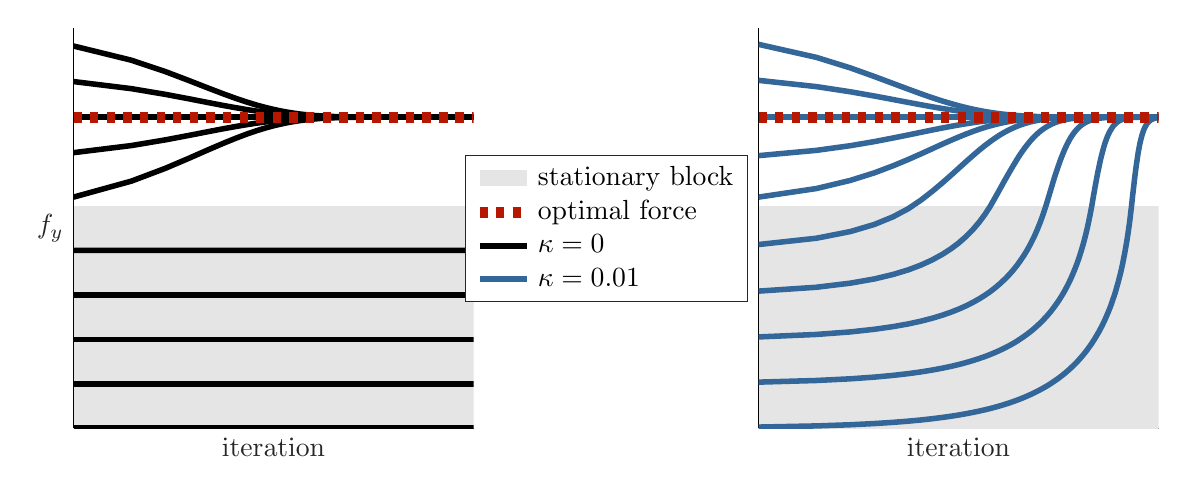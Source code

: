 % This file was created by matlab2tikz.
%
%The latest updates can be retrieved from
%  http://www.mathworks.com/matlabcentral/fileexchange/22022-matlab2tikz-matlab2tikz
%where you can also make suggestions and rate matlab2tikz.
%
\definecolor{mycolor1}{rgb}{0.745,0.969,0.808}%
\definecolor{mycolor2}{rgb}{0.2,0.4,0.6}%
\definecolor{mycolor3}{rgb}{0.71,    0.09 ,0.0}%

%
\begin{tikzpicture}

\begin{axis}[%
width=2in,
height=2in,
at={(1.011in,0.642in)},
scale only axis,
xmin=0,
xmax=4.787,
xtick={\empty},
ymin=5,
ymax=14,
ytick={\empty},
ylabel style={font=\color{white!15!black}, rotate=-90},
ylabel={$f_y$},
xlabel style={font=\color{white!15!black}},
xlabel={iteration},
axis background/.style={fill=white},
axis x line*=bottom,
axis y line*=left,
legend style={legend cell align=left, align=left, draw=white!15!black}
]

\addplot[area legend, draw=black, fill=white!90!black, draw opacity=0]
table[row sep=crcr] {%
x	y\\
0	0\\
20	0\\
20	10\\
0	10\\
}--cycle;
% \addlegendentry{data1}


% \addplot[area legend, draw=black, fill=mycolor1, draw opacity=0]
% table[row sep=crcr] {%
% x	y\\
% 0	10\\
% 20	10\\
% 20	20\\
% 0	20\\
% }--cycle;
% \addlegendentry{data2}

\addplot [color=black, line width=2.0pt]
  table[row sep=crcr]{%
0	5.0\\
0.693	5.0\\
1.099	5.0\\
1.386	5.0\\
1.609	5.0\\
1.792	5.0\\
1.946	5.0\\
2.079	5.0\\
2.197	5.0\\
2.303	5.0\\
2.398	5.0\\
2.485	5.0\\
2.565	5.0\\
2.639	5.0\\
2.708	5.0\\
2.773	5.0\\
2.833	5.0\\
2.89	5.0\\
2.944	5.0\\
2.996	5.0\\
3.045	5.0\\
3.091	5.0\\
3.135	5.0\\
3.178	5.0\\
3.219	5.0\\
3.258	5.0\\
3.296	5.0\\
3.332	5.0\\
3.367	5.0\\
3.401	5.0\\
3.434	5.0\\
3.466	5.0\\
3.497	5.0\\
3.526	5.0\\
3.555	5.0\\
3.584	5.0\\
3.611	5.0\\
3.638	5.0\\
3.664	5.0\\
3.689	5.0\\
3.714	5.0\\
3.738	5.0\\
3.761	5.0\\
3.784	5.0\\
3.807	5.0\\
3.829	5.0\\
3.85	5.0\\
3.871	5.0\\
3.892	5.0\\
3.912	5.0\\
3.932	5.0\\
3.951	5.0\\
3.97	5.0\\
3.989	5.0\\
4.007	5.0\\
4.025	5.0\\
4.043	5.0\\
4.06	5.0\\
4.078	5.0\\
4.094	5.0\\
4.111	5.0\\
4.127	5.0\\
4.143	5.0\\
4.159	5.0\\
4.174	5.0\\
4.19	5.0\\
4.205	5.0\\
4.22	5.0\\
4.234	5.0\\
4.248	5.0\\
4.263	5.0\\
4.277	5.0\\
4.29	5.0\\
4.304	5.0\\
4.317	5.0\\
4.331	5.0\\
4.344	5.0\\
4.357	5.0\\
4.369	5.0\\
4.382	5.0\\
4.394	5.0\\
4.407	5.0\\
4.419	5.0\\
4.431	5.0\\
4.443	5.0\\
4.454	5.0\\
4.466	5.0\\
4.477	5.0\\
4.489	5.0\\
4.5	5.0\\
4.511	5.0\\
4.522	5.0\\
4.533	5.0\\
4.543	5.0\\
4.554	5.0\\
4.564	5.0\\
4.575	5.0\\
4.585	5.0\\
4.595	5.0\\
4.605	5.0\\
4.615	5.0\\
4.625	5.0\\
4.635	5.0\\
4.644	5.0\\
4.654	5.0\\
4.663	5.0\\
4.673	5.0\\
4.682	5.0\\
4.691	5.0\\
4.7	5.0\\
4.71	5.0\\
4.718	5.0\\
4.727	5.0\\
4.736	5.0\\
4.745	5.0\\
4.754	5.0\\
4.762	5.0\\
4.771	5.0\\
4.779	5.0\\
4.787	5.0\\
4.796	5.0\\
4.804	5.0\\
4.812	5.0\\
4.82	5.0\\
4.828	5.0\\
4.836	5.0\\
4.844	5.0\\
4.852	5.0\\
4.86	5.0\\
4.868	5.0\\
4.875	5.0\\
4.883	5.0\\
4.89	5.0\\
4.898	5.0\\
4.905	5.0\\
4.913	5.0\\
4.92	5.0\\
4.927	5.0\\
4.934	5.0\\
4.942	5.0\\
4.949	5.0\\
4.956	5.0\\
4.963	5.0\\
4.97	5.0\\
4.977	5.0\\
4.984	5.0\\
4.99	5.0\\
4.997	5.0\\
5.004	5.0\\
5.011	5.0\\
5.017	5.0\\
5.024	5.0\\
5.03	5.0\\
5.037	5.0\\
5.043	5.0\\
5.05	5.0\\
5.056	5.0\\
5.063	5.0\\
5.069	5.0\\
5.075	5.0\\
5.081	5.0\\
5.088	5.0\\
5.094	5.0\\
5.1	5.0\\
5.106	5.0\\
5.112	5.0\\
5.118	5.0\\
5.124	5.0\\
5.13	5.0\\
5.136	5.0\\
5.142	5.0\\
5.147	5.0\\
5.153	5.0\\
5.159	5.0\\
5.165	5.0\\
5.17	5.0\\
5.176	5.0\\
5.182	5.0\\
5.187	5.0\\
5.193	5.0\\
5.198	5.0\\
5.204	5.0\\
5.209	5.0\\
5.215	5.0\\
5.22	5.0\\
5.226	5.0\\
5.231	5.0\\
5.236	5.0\\
5.242	5.0\\
5.247	5.0\\
5.252	5.0\\
5.257	5.0\\
5.263	5.0\\
5.268	5.0\\
5.273	5.0\\
5.278	5.0\\
5.283	5.0\\
5.288	5.0\\
5.293	5.0\\
};
% \addlegendentry{data3}

\addplot [color=black, line width=2.0pt]
  table[row sep=crcr]{%
0	6.0\\
0.693	6.0\\
1.099	6.0\\
1.386	6.0\\
1.609	6.0\\
1.792	6.0\\
1.946	6.0\\
2.079	6.0\\
2.197	6.0\\
2.303	6.0\\
2.398	6.0\\
2.485	6.0\\
2.565	6.0\\
2.639	6.0\\
2.708	6.0\\
2.773	6.0\\
2.833	6.0\\
2.89	6.0\\
2.944	6.0\\
2.996	6.0\\
3.045	6.0\\
3.091	6.0\\
3.135	6.0\\
3.178	6.0\\
3.219	6.0\\
3.258	6.0\\
3.296	6.0\\
3.332	6.0\\
3.367	6.0\\
3.401	6.0\\
3.434	6.0\\
3.466	6.0\\
3.497	6.0\\
3.526	6.0\\
3.555	6.0\\
3.584	6.0\\
3.611	6.0\\
3.638	6.0\\
3.664	6.0\\
3.689	6.0\\
3.714	6.0\\
3.738	6.0\\
3.761	6.0\\
3.784	6.0\\
3.807	6.0\\
3.829	6.0\\
3.85	6.0\\
3.871	6.0\\
3.892	6.0\\
3.912	6.0\\
3.932	6.0\\
3.951	6.0\\
3.97	6.0\\
3.989	6.0\\
4.007	6.0\\
4.025	6.0\\
4.043	6.0\\
4.06	6.0\\
4.078	6.0\\
4.094	6.0\\
4.111	6.0\\
4.127	6.0\\
4.143	6.0\\
4.159	6.0\\
4.174	6.0\\
4.19	6.0\\
4.205	6.0\\
4.22	6.0\\
4.234	6.0\\
4.248	6.0\\
4.263	6.0\\
4.277	6.0\\
4.29	6.0\\
4.304	6.0\\
4.317	6.0\\
4.331	6.0\\
4.344	6.0\\
4.357	6.0\\
4.369	6.0\\
4.382	6.0\\
4.394	6.0\\
4.407	6.0\\
4.419	6.0\\
4.431	6.0\\
4.443	6.0\\
4.454	6.0\\
4.466	6.0\\
4.477	6.0\\
4.489	6.0\\
4.5	6.0\\
4.511	6.0\\
4.522	6.0\\
4.533	6.0\\
4.543	6.0\\
4.554	6.0\\
4.564	6.0\\
4.575	6.0\\
4.585	6.0\\
4.595	6.0\\
4.605	6.0\\
4.615	6.0\\
4.625	6.0\\
4.635	6.0\\
4.644	6.0\\
4.654	6.0\\
4.663	6.0\\
4.673	6.0\\
4.682	6.0\\
4.691	6.0\\
4.7	6.0\\
4.71	6.0\\
4.718	6.0\\
4.727	6.0\\
4.736	6.0\\
4.745	6.0\\
4.754	6.0\\
4.762	6.0\\
4.771	6.0\\
4.779	6.0\\
4.787	6.0\\
4.796	6.0\\
4.804	6.0\\
4.812	6.0\\
4.82	6.0\\
4.828	6.0\\
4.836	6.0\\
4.844	6.0\\
4.852	6.0\\
4.86	6.0\\
4.868	6.0\\
4.875	6.0\\
4.883	6.0\\
4.89	6.0\\
4.898	6.0\\
4.905	6.0\\
4.913	6.0\\
4.92	6.0\\
4.927	6.0\\
4.934	6.0\\
4.942	6.0\\
4.949	6.0\\
4.956	6.0\\
4.963	6.0\\
4.97	6.0\\
4.977	6.0\\
4.984	6.0\\
4.99	6.0\\
4.997	6.0\\
5.004	6.0\\
5.011	6.0\\
5.017	6.0\\
5.024	6.0\\
5.03	6.0\\
5.037	6.0\\
5.043	6.0\\
5.05	6.0\\
5.056	6.0\\
5.063	6.0\\
5.069	6.0\\
5.075	6.0\\
5.081	6.0\\
5.088	6.0\\
5.094	6.0\\
5.1	6.0\\
5.106	6.0\\
5.112	6.0\\
5.118	6.0\\
5.124	6.0\\
5.13	6.0\\
5.136	6.0\\
5.142	6.0\\
5.147	6.0\\
5.153	6.0\\
5.159	6.0\\
5.165	6.0\\
5.17	6.0\\
5.176	6.0\\
5.182	6.0\\
5.187	6.0\\
5.193	6.0\\
5.198	6.0\\
5.204	6.0\\
5.209	6.0\\
5.215	6.0\\
5.22	6.0\\
5.226	6.0\\
5.231	6.0\\
5.236	6.0\\
5.242	6.0\\
5.247	6.0\\
5.252	6.0\\
5.257	6.0\\
5.263	6.0\\
5.268	6.0\\
5.273	6.0\\
5.278	6.0\\
5.283	6.0\\
5.288	6.0\\
5.293	6.0\\
};
% \addlegendentry{data4}

\addplot [color=black, line width=2.0pt]
  table[row sep=crcr]{%
0	7.0\\
0.693	7.0\\
1.099	7.0\\
1.386	7.0\\
1.609	7.0\\
1.792	7.0\\
1.946	7.0\\
2.079	7.0\\
2.197	7.0\\
2.303	7.0\\
2.398	7.0\\
2.485	7.0\\
2.565	7.0\\
2.639	7.0\\
2.708	7.0\\
2.773	7.0\\
2.833	7.0\\
2.89	7.0\\
2.944	7.0\\
2.996	7.0\\
3.045	7.0\\
3.091	7.0\\
3.135	7.0\\
3.178	7.0\\
3.219	7.0\\
3.258	7.0\\
3.296	7.0\\
3.332	7.0\\
3.367	7.0\\
3.401	7.0\\
3.434	7.0\\
3.466	7.0\\
3.497	7.0\\
3.526	7.0\\
3.555	7.0\\
3.584	7.0\\
3.611	7.0\\
3.638	7.0\\
3.664	7.0\\
3.689	7.0\\
3.714	7.0\\
3.738	7.0\\
3.761	7.0\\
3.784	7.0\\
3.807	7.0\\
3.829	7.0\\
3.85	7.0\\
3.871	7.0\\
3.892	7.0\\
3.912	7.0\\
3.932	7.0\\
3.951	7.0\\
3.97	7.0\\
3.989	7.0\\
4.007	7.0\\
4.025	7.0\\
4.043	7.0\\
4.06	7.0\\
4.078	7.0\\
4.094	7.0\\
4.111	7.0\\
4.127	7.0\\
4.143	7.0\\
4.159	7.0\\
4.174	7.0\\
4.19	7.0\\
4.205	7.0\\
4.22	7.0\\
4.234	7.0\\
4.248	7.0\\
4.263	7.0\\
4.277	7.0\\
4.29	7.0\\
4.304	7.0\\
4.317	7.0\\
4.331	7.0\\
4.344	7.0\\
4.357	7.0\\
4.369	7.0\\
4.382	7.0\\
4.394	7.0\\
4.407	7.0\\
4.419	7.0\\
4.431	7.0\\
4.443	7.0\\
4.454	7.0\\
4.466	7.0\\
4.477	7.0\\
4.489	7.0\\
4.5	7.0\\
4.511	7.0\\
4.522	7.0\\
4.533	7.0\\
4.543	7.0\\
4.554	7.0\\
4.564	7.0\\
4.575	7.0\\
4.585	7.0\\
4.595	7.0\\
4.605	7.0\\
4.615	7.0\\
4.625	7.0\\
4.635	7.0\\
4.644	7.0\\
4.654	7.0\\
4.663	7.0\\
4.673	7.0\\
4.682	7.0\\
4.691	7.0\\
4.7	7.0\\
4.71	7.0\\
4.718	7.0\\
4.727	7.0\\
4.736	7.0\\
4.745	7.0\\
4.754	7.0\\
4.762	7.0\\
4.771	7.0\\
4.779	7.0\\
4.787	7.0\\
4.796	7.0\\
4.804	7.0\\
4.812	7.0\\
4.82	7.0\\
4.828	7.0\\
4.836	7.0\\
4.844	7.0\\
4.852	7.0\\
4.86	7.0\\
4.868	7.0\\
4.875	7.0\\
4.883	7.0\\
4.89	7.0\\
4.898	7.0\\
4.905	7.0\\
4.913	7.0\\
4.92	7.0\\
4.927	7.0\\
4.934	7.0\\
4.942	7.0\\
4.949	7.0\\
4.956	7.0\\
4.963	7.0\\
4.97	7.0\\
4.977	7.0\\
4.984	7.0\\
4.99	7.0\\
4.997	7.0\\
5.004	7.0\\
5.011	7.0\\
5.017	7.0\\
5.024	7.0\\
5.03	7.0\\
5.037	7.0\\
5.043	7.0\\
5.05	7.0\\
5.056	7.0\\
5.063	7.0\\
5.069	7.0\\
5.075	7.0\\
5.081	7.0\\
5.088	7.0\\
5.094	7.0\\
5.1	7.0\\
5.106	7.0\\
5.112	7.0\\
5.118	7.0\\
5.124	7.0\\
5.13	7.0\\
5.136	7.0\\
5.142	7.0\\
5.147	7.0\\
5.153	7.0\\
5.159	7.0\\
5.165	7.0\\
5.17	7.0\\
5.176	7.0\\
5.182	7.0\\
5.187	7.0\\
5.193	7.0\\
5.198	7.0\\
5.204	7.0\\
5.209	7.0\\
5.215	7.0\\
5.22	7.0\\
5.226	7.0\\
5.231	7.0\\
5.236	7.0\\
5.242	7.0\\
5.247	7.0\\
5.252	7.0\\
5.257	7.0\\
5.263	7.0\\
5.268	7.0\\
5.273	7.0\\
5.278	7.0\\
5.283	7.0\\
5.288	7.0\\
5.293	7.0\\
};
% \addlegendentry{data5}

\addplot [color=black, line width=2.0pt]
  table[row sep=crcr]{%
0	8.0\\
0.693	8.0\\
1.099	8.0\\
1.386	8.0\\
1.609	8.0\\
1.792	8.0\\
1.946	8.0\\
2.079	8.0\\
2.197	8.0\\
2.303	8.0\\
2.398	8.0\\
2.485	8.0\\
2.565	8.0\\
2.639	8.0\\
2.708	8.0\\
2.773	8.0\\
2.833	8.0\\
2.89	8.0\\
2.944	8.0\\
2.996	8.0\\
3.045	8.0\\
3.091	8.0\\
3.135	8.0\\
3.178	8.0\\
3.219	8.0\\
3.258	8.0\\
3.296	8.0\\
3.332	8.0\\
3.367	8.0\\
3.401	8.0\\
3.434	8.0\\
3.466	8.0\\
3.497	8.0\\
3.526	8.0\\
3.555	8.0\\
3.584	8.0\\
3.611	8.0\\
3.638	8.0\\
3.664	8.0\\
3.689	8.0\\
3.714	8.0\\
3.738	8.0\\
3.761	8.0\\
3.784	8.0\\
3.807	8.0\\
3.829	8.0\\
3.85	8.0\\
3.871	8.0\\
3.892	8.0\\
3.912	8.0\\
3.932	8.0\\
3.951	8.0\\
3.97	8.0\\
3.989	8.0\\
4.007	8.0\\
4.025	8.0\\
4.043	8.0\\
4.06	8.0\\
4.078	8.0\\
4.094	8.0\\
4.111	8.0\\
4.127	8.0\\
4.143	8.0\\
4.159	8.0\\
4.174	8.0\\
4.19	8.0\\
4.205	8.0\\
4.22	8.0\\
4.234	8.0\\
4.248	8.0\\
4.263	8.0\\
4.277	8.0\\
4.29	8.0\\
4.304	8.0\\
4.317	8.0\\
4.331	8.0\\
4.344	8.0\\
4.357	8.0\\
4.369	8.0\\
4.382	8.0\\
4.394	8.0\\
4.407	8.0\\
4.419	8.0\\
4.431	8.0\\
4.443	8.0\\
4.454	8.0\\
4.466	8.0\\
4.477	8.0\\
4.489	8.0\\
4.5	8.0\\
4.511	8.0\\
4.522	8.0\\
4.533	8.0\\
4.543	8.0\\
4.554	8.0\\
4.564	8.0\\
4.575	8.0\\
4.585	8.0\\
4.595	8.0\\
4.605	8.0\\
4.615	8.0\\
4.625	8.0\\
4.635	8.0\\
4.644	8.0\\
4.654	8.0\\
4.663	8.0\\
4.673	8.0\\
4.682	8.0\\
4.691	8.0\\
4.7	8.0\\
4.71	8.0\\
4.718	8.0\\
4.727	8.0\\
4.736	8.0\\
4.745	8.0\\
4.754	8.0\\
4.762	8.0\\
4.771	8.0\\
4.779	8.0\\
4.787	8.0\\
4.796	8.0\\
4.804	8.0\\
4.812	8.0\\
4.82	8.0\\
4.828	8.0\\
4.836	8.0\\
4.844	8.0\\
4.852	8.0\\
4.86	8.0\\
4.868	8.0\\
4.875	8.0\\
4.883	8.0\\
4.89	8.0\\
4.898	8.0\\
4.905	8.0\\
4.913	8.0\\
4.92	8.0\\
4.927	8.0\\
4.934	8.0\\
4.942	8.0\\
4.949	8.0\\
4.956	8.0\\
4.963	8.0\\
4.97	8.0\\
4.977	8.0\\
4.984	8.0\\
4.99	8.0\\
4.997	8.0\\
5.004	8.0\\
5.011	8.0\\
5.017	8.0\\
5.024	8.0\\
5.03	8.0\\
5.037	8.0\\
5.043	8.0\\
5.05	8.0\\
5.056	8.0\\
5.063	8.0\\
5.069	8.0\\
5.075	8.0\\
5.081	8.0\\
5.088	8.0\\
5.094	8.0\\
5.1	8.0\\
5.106	8.0\\
5.112	8.0\\
5.118	8.0\\
5.124	8.0\\
5.13	8.0\\
5.136	8.0\\
5.142	8.0\\
5.147	8.0\\
5.153	8.0\\
5.159	8.0\\
5.165	8.0\\
5.17	8.0\\
5.176	8.0\\
5.182	8.0\\
5.187	8.0\\
5.193	8.0\\
5.198	8.0\\
5.204	8.0\\
5.209	8.0\\
5.215	8.0\\
5.22	8.0\\
5.226	8.0\\
5.231	8.0\\
5.236	8.0\\
5.242	8.0\\
5.247	8.0\\
5.252	8.0\\
5.257	8.0\\
5.263	8.0\\
5.268	8.0\\
5.273	8.0\\
5.278	8.0\\
5.283	8.0\\
5.288	8.0\\
5.293	8.0\\
};
% \addlegendentry{data6}

\addplot [color=black, line width=2.0pt]
  table[row sep=crcr]{%
0	9.0\\
0.693	9.0\\
1.099	9.0\\
1.386	9.0\\
1.609	9.0\\
1.792	9.0\\
1.946	9.0\\
2.079	9.0\\
2.197	9.0\\
2.303	9.0\\
2.398	9.0\\
2.485	9.0\\
2.565	9.0\\
2.639	9.0\\
2.708	9.0\\
2.773	9.0\\
2.833	9.0\\
2.89	9.0\\
2.944	9.0\\
2.996	9.0\\
3.045	9.0\\
3.091	9.0\\
3.135	9.0\\
3.178	9.0\\
3.219	9.0\\
3.258	9.0\\
3.296	9.0\\
3.332	9.0\\
3.367	9.0\\
3.401	9.0\\
3.434	9.0\\
3.466	9.0\\
3.497	9.0\\
3.526	9.0\\
3.555	9.0\\
3.584	9.0\\
3.611	9.0\\
3.638	9.0\\
3.664	9.0\\
3.689	9.0\\
3.714	9.0\\
3.738	9.0\\
3.761	9.0\\
3.784	9.0\\
3.807	9.0\\
3.829	9.0\\
3.85	9.0\\
3.871	9.0\\
3.892	9.0\\
3.912	9.0\\
3.932	9.0\\
3.951	9.0\\
3.97	9.0\\
3.989	9.0\\
4.007	9.0\\
4.025	9.0\\
4.043	9.0\\
4.06	9.0\\
4.078	9.0\\
4.094	9.0\\
4.111	9.0\\
4.127	9.0\\
4.143	9.001\\
4.159	9.001\\
4.174	9.001\\
4.19	9.001\\
4.205	9.001\\
4.22	9.001\\
4.234	9.001\\
4.248	9.001\\
4.263	9.001\\
4.277	9.001\\
4.29	9.001\\
4.304	9.001\\
4.317	9.001\\
4.331	9.001\\
4.344	9.001\\
4.357	9.001\\
4.369	9.001\\
4.382	9.001\\
4.394	9.001\\
4.407	9.001\\
4.419	9.001\\
4.431	9.001\\
4.443	9.001\\
4.454	9.001\\
4.466	9.001\\
4.477	9.001\\
4.489	9.001\\
4.5	9.001\\
4.511	9.001\\
4.522	9.001\\
4.533	9.001\\
4.543	9.001\\
4.554	9.001\\
4.564	9.001\\
4.575	9.001\\
4.585	9.001\\
4.595	9.001\\
4.605	9.001\\
4.615	9.001\\
4.625	9.001\\
4.635	9.001\\
4.644	9.001\\
4.654	9.001\\
4.663	9.001\\
4.673	9.001\\
4.682	9.001\\
4.691	9.001\\
4.7	9.001\\
4.71	9.001\\
4.718	9.001\\
4.727	9.001\\
4.736	9.001\\
4.745	9.001\\
4.754	9.001\\
4.762	9.001\\
4.771	9.001\\
4.779	9.001\\
4.787	9.001\\
4.796	9.001\\
4.804	9.001\\
4.812	9.001\\
4.82	9.001\\
4.828	9.001\\
4.836	9.001\\
4.844	9.001\\
4.852	9.001\\
4.86	9.001\\
4.868	9.001\\
4.875	9.001\\
4.883	9.001\\
4.89	9.001\\
4.898	9.001\\
4.905	9.001\\
4.913	9.001\\
4.92	9.001\\
4.927	9.001\\
4.934	9.001\\
4.942	9.001\\
4.949	9.001\\
4.956	9.001\\
4.963	9.001\\
4.97	9.001\\
4.977	9.001\\
4.984	9.001\\
4.99	9.001\\
4.997	9.001\\
5.004	9.001\\
5.011	9.001\\
5.017	9.001\\
5.024	9.001\\
5.03	9.001\\
5.037	9.001\\
5.043	9.001\\
5.05	9.001\\
5.056	9.001\\
5.063	9.001\\
5.069	9.001\\
5.075	9.001\\
5.081	9.001\\
5.088	9.001\\
5.094	9.001\\
5.1	9.001\\
5.106	9.001\\
5.112	9.001\\
5.118	9.001\\
5.124	9.001\\
5.13	9.001\\
5.136	9.001\\
5.142	9.001\\
5.147	9.001\\
5.153	9.001\\
5.159	9.001\\
5.165	9.001\\
5.17	9.001\\
5.176	9.001\\
5.182	9.001\\
5.187	9.001\\
5.193	9.001\\
5.198	9.001\\
5.204	9.001\\
5.209	9.001\\
5.215	9.001\\
5.22	9.001\\
5.226	9.001\\
5.231	9.001\\
5.236	9.002\\
5.242	9.002\\
5.247	9.002\\
5.252	9.002\\
5.257	9.002\\
5.263	9.002\\
5.268	9.002\\
5.273	9.002\\
5.278	9.002\\
5.283	9.002\\
5.288	9.002\\
5.293	9.002\\
};
% \addlegendentry{data7}

\addplot [color=black, line width=2.0pt]
  table[row sep=crcr]{%
0	10.2\\
0.693	10.56\\
1.099	10.848\\
1.386	11.078\\
1.609	11.263\\
1.792	11.41\\
1.946	11.528\\
2.079	11.622\\
2.197	11.698\\
2.303	11.758\\
2.398	11.807\\
2.485	11.845\\
2.565	11.876\\
2.639	11.901\\
2.708	11.921\\
2.773	11.937\\
2.833	11.949\\
2.89	11.959\\
2.944	11.968\\
2.996	11.974\\
3.045	11.979\\
3.091	11.983\\
3.135	11.987\\
3.178	11.989\\
3.219	11.991\\
3.258	11.993\\
3.296	11.995\\
3.332	11.996\\
3.367	11.997\\
3.401	11.997\\
3.434	11.998\\
3.466	11.998\\
3.497	11.999\\
3.526	11.999\\
3.555	11.999\\
3.584	11.999\\
3.611	11.999\\
3.638	12.0\\
3.664	12.0\\
3.689	12.0\\
3.714	12.0\\
3.738	12.0\\
3.761	12.0\\
3.784	12.0\\
3.807	12.0\\
3.829	12.0\\
3.85	12.0\\
3.871	12.0\\
3.892	12.0\\
3.912	12.0\\
3.932	12.0\\
3.951	12.0\\
3.97	12.0\\
3.989	12.0\\
4.007	12.0\\
4.025	12.0\\
4.043	12.0\\
4.06	12.0\\
4.078	12.0\\
4.094	12.0\\
4.111	12.0\\
4.127	12.0\\
4.143	12.0\\
4.159	12.0\\
4.174	12.0\\
4.19	12.0\\
4.205	12.0\\
4.22	12.0\\
4.234	12.0\\
4.248	12.0\\
4.263	12.0\\
4.277	12.0\\
4.29	12.0\\
4.304	12.0\\
4.317	12.0\\
4.331	12.0\\
4.344	12.0\\
4.357	12.0\\
4.369	12.0\\
4.382	12.0\\
4.394	12.0\\
4.407	12.0\\
4.419	12.0\\
4.431	12.0\\
4.443	12.0\\
4.454	12.0\\
4.466	12.0\\
4.477	12.0\\
4.489	12.0\\
4.5	12.0\\
4.511	12.0\\
4.522	12.0\\
4.533	12.0\\
4.543	12.0\\
4.554	12.0\\
4.564	12.0\\
4.575	12.0\\
4.585	12.0\\
4.595	12.0\\
4.605	12.0\\
4.615	12.0\\
4.625	12.0\\
4.635	12.0\\
4.644	12.0\\
4.654	12.0\\
4.663	12.0\\
4.673	12.0\\
4.682	12.0\\
4.691	12.0\\
4.7	12.0\\
4.71	12.0\\
4.718	12.0\\
4.727	12.0\\
4.736	12.0\\
4.745	12.0\\
4.754	12.0\\
4.762	12.0\\
4.771	12.0\\
4.779	12.0\\
4.787	12.0\\
4.796	12.0\\
4.804	12.0\\
4.812	12.0\\
4.82	12.0\\
4.828	12.0\\
4.836	12.0\\
4.844	12.0\\
4.852	12.0\\
4.86	12.0\\
4.868	12.0\\
4.875	12.0\\
4.883	12.0\\
4.89	12.0\\
4.898	12.0\\
4.905	12.0\\
4.913	12.0\\
4.92	12.0\\
4.927	12.0\\
4.934	12.0\\
4.942	12.0\\
4.949	12.0\\
4.956	12.0\\
4.963	12.0\\
4.97	12.0\\
4.977	12.0\\
4.984	12.0\\
4.99	12.0\\
4.997	12.0\\
5.004	12.0\\
5.011	12.0\\
5.017	12.0\\
5.024	12.0\\
5.03	12.0\\
5.037	12.0\\
5.043	12.0\\
5.05	12.0\\
5.056	12.0\\
5.063	12.0\\
5.069	12.0\\
5.075	12.0\\
5.081	12.0\\
5.088	12.0\\
5.094	12.0\\
5.1	12.0\\
5.106	12.0\\
5.112	12.0\\
5.118	12.0\\
5.124	12.0\\
5.13	12.0\\
5.136	12.0\\
5.142	12.0\\
5.147	12.0\\
5.153	12.0\\
5.159	12.0\\
5.165	12.0\\
5.17	12.0\\
5.176	12.0\\
5.182	12.0\\
5.187	12.0\\
5.193	12.0\\
5.198	12.0\\
5.204	12.0\\
5.209	12.0\\
5.215	12.0\\
5.22	12.0\\
5.226	12.0\\
5.231	12.0\\
5.236	12.0\\
5.242	12.0\\
5.247	12.0\\
5.252	12.0\\
5.257	12.0\\
5.263	12.0\\
5.268	12.0\\
5.273	12.0\\
5.278	12.0\\
5.283	12.0\\
5.288	12.0\\
5.293	12.0\\
};
% \addlegendentry{data8}

\addplot [color=black, line width=2.0pt]
  table[row sep=crcr]{%
0	11.2\\
0.693	11.36\\
1.099	11.488\\
1.386	11.59\\
1.609	11.672\\
1.792	11.738\\
1.946	11.79\\
2.079	11.832\\
2.197	11.866\\
2.303	11.893\\
2.398	11.914\\
2.485	11.931\\
2.565	11.945\\
2.639	11.956\\
2.708	11.965\\
2.773	11.972\\
2.833	11.977\\
2.89	11.982\\
2.944	11.986\\
2.996	11.988\\
3.045	11.991\\
3.091	11.993\\
3.135	11.994\\
3.178	11.995\\
3.219	11.996\\
3.258	11.997\\
3.296	11.998\\
3.332	11.998\\
3.367	11.998\\
3.401	11.999\\
3.434	11.999\\
3.466	11.999\\
3.497	11.999\\
3.526	11.999\\
3.555	12.0\\
3.584	12.0\\
3.611	12.0\\
3.638	12.0\\
3.664	12.0\\
3.689	12.0\\
3.714	12.0\\
3.738	12.0\\
3.761	12.0\\
3.784	12.0\\
3.807	12.0\\
3.829	12.0\\
3.85	12.0\\
3.871	12.0\\
3.892	12.0\\
3.912	12.0\\
3.932	12.0\\
3.951	12.0\\
3.97	12.0\\
3.989	12.0\\
4.007	12.0\\
4.025	12.0\\
4.043	12.0\\
4.06	12.0\\
4.078	12.0\\
4.094	12.0\\
4.111	12.0\\
4.127	12.0\\
4.143	12.0\\
4.159	12.0\\
4.174	12.0\\
4.19	12.0\\
4.205	12.0\\
4.22	12.0\\
4.234	12.0\\
4.248	12.0\\
4.263	12.0\\
4.277	12.0\\
4.29	12.0\\
4.304	12.0\\
4.317	12.0\\
4.331	12.0\\
4.344	12.0\\
4.357	12.0\\
4.369	12.0\\
4.382	12.0\\
4.394	12.0\\
4.407	12.0\\
4.419	12.0\\
4.431	12.0\\
4.443	12.0\\
4.454	12.0\\
4.466	12.0\\
4.477	12.0\\
4.489	12.0\\
4.5	12.0\\
4.511	12.0\\
4.522	12.0\\
4.533	12.0\\
4.543	12.0\\
4.554	12.0\\
4.564	12.0\\
4.575	12.0\\
4.585	12.0\\
4.595	12.0\\
4.605	12.0\\
4.615	12.0\\
4.625	12.0\\
4.635	12.0\\
4.644	12.0\\
4.654	12.0\\
4.663	12.0\\
4.673	12.0\\
4.682	12.0\\
4.691	12.0\\
4.7	12.0\\
4.71	12.0\\
4.718	12.0\\
4.727	12.0\\
4.736	12.0\\
4.745	12.0\\
4.754	12.0\\
4.762	12.0\\
4.771	12.0\\
4.779	12.0\\
4.787	12.0\\
4.796	12.0\\
4.804	12.0\\
4.812	12.0\\
4.82	12.0\\
4.828	12.0\\
4.836	12.0\\
4.844	12.0\\
4.852	12.0\\
4.86	12.0\\
4.868	12.0\\
4.875	12.0\\
4.883	12.0\\
4.89	12.0\\
4.898	12.0\\
4.905	12.0\\
4.913	12.0\\
4.92	12.0\\
4.927	12.0\\
4.934	12.0\\
4.942	12.0\\
4.949	12.0\\
4.956	12.0\\
4.963	12.0\\
4.97	12.0\\
4.977	12.0\\
4.984	12.0\\
4.99	12.0\\
4.997	12.0\\
5.004	12.0\\
5.011	12.0\\
5.017	12.0\\
5.024	12.0\\
5.03	12.0\\
5.037	12.0\\
5.043	12.0\\
5.05	12.0\\
5.056	12.0\\
5.063	12.0\\
5.069	12.0\\
5.075	12.0\\
5.081	12.0\\
5.088	12.0\\
5.094	12.0\\
5.1	12.0\\
5.106	12.0\\
5.112	12.0\\
5.118	12.0\\
5.124	12.0\\
5.13	12.0\\
5.136	12.0\\
5.142	12.0\\
5.147	12.0\\
5.153	12.0\\
5.159	12.0\\
5.165	12.0\\
5.17	12.0\\
5.176	12.0\\
5.182	12.0\\
5.187	12.0\\
5.193	12.0\\
5.198	12.0\\
5.204	12.0\\
5.209	12.0\\
5.215	12.0\\
5.22	12.0\\
5.226	12.0\\
5.231	12.0\\
5.236	12.0\\
5.242	12.0\\
5.247	12.0\\
5.252	12.0\\
5.257	12.0\\
5.263	12.0\\
5.268	12.0\\
5.273	12.0\\
5.278	12.0\\
5.283	12.0\\
5.288	12.0\\
5.293	12.0\\
};
% \addlegendentry{data9}

\addplot [color=black, line width=2.0pt]
  table[row sep=crcr]{%
0	12.0\\
0.693	12.0\\
1.099	12.0\\
1.386	12.0\\
1.609	12.0\\
1.792	12.0\\
1.946	12.0\\
2.079	12.0\\
2.197	12.0\\
2.303	12.0\\
2.398	12.0\\
2.485	12.0\\
2.565	12.0\\
2.639	12.0\\
2.708	12.0\\
2.773	12.0\\
2.833	12.0\\
2.89	12.0\\
2.944	12.0\\
2.996	12.0\\
3.045	12.0\\
3.091	12.0\\
3.135	12.0\\
3.178	12.0\\
3.219	12.0\\
3.258	12.0\\
3.296	12.0\\
3.332	12.0\\
3.367	12.0\\
3.401	12.0\\
3.434	12.0\\
3.466	12.0\\
3.497	12.0\\
3.526	12.0\\
3.555	12.0\\
3.584	12.0\\
3.611	12.0\\
3.638	12.0\\
3.664	12.0\\
3.689	12.0\\
3.714	12.0\\
3.738	12.0\\
3.761	12.0\\
3.784	12.0\\
3.807	12.0\\
3.829	12.0\\
3.85	12.0\\
3.871	12.0\\
3.892	12.0\\
3.912	12.0\\
3.932	12.0\\
3.951	12.0\\
3.97	12.0\\
3.989	12.0\\
4.007	12.0\\
4.025	12.0\\
4.043	12.0\\
4.06	12.0\\
4.078	12.0\\
4.094	12.0\\
4.111	12.0\\
4.127	12.0\\
4.143	12.0\\
4.159	12.0\\
4.174	12.0\\
4.19	12.0\\
4.205	12.0\\
4.22	12.0\\
4.234	12.0\\
4.248	12.0\\
4.263	12.0\\
4.277	12.0\\
4.29	12.0\\
4.304	12.0\\
4.317	12.0\\
4.331	12.0\\
4.344	12.0\\
4.357	12.0\\
4.369	12.0\\
4.382	12.0\\
4.394	12.0\\
4.407	12.0\\
4.419	12.0\\
4.431	12.0\\
4.443	12.0\\
4.454	12.0\\
4.466	12.0\\
4.477	12.0\\
4.489	12.0\\
4.5	12.0\\
4.511	12.0\\
4.522	12.0\\
4.533	12.0\\
4.543	12.0\\
4.554	12.0\\
4.564	12.0\\
4.575	12.0\\
4.585	12.0\\
4.595	12.0\\
4.605	12.0\\
4.615	12.0\\
4.625	12.0\\
4.635	12.0\\
4.644	12.0\\
4.654	12.0\\
4.663	12.0\\
4.673	12.0\\
4.682	12.0\\
4.691	12.0\\
4.7	12.0\\
4.71	12.0\\
4.718	12.0\\
4.727	12.0\\
4.736	12.0\\
4.745	12.0\\
4.754	12.0\\
4.762	12.0\\
4.771	12.0\\
4.779	12.0\\
4.787	12.0\\
4.796	12.0\\
4.804	12.0\\
4.812	12.0\\
4.82	12.0\\
4.828	12.0\\
4.836	12.0\\
4.844	12.0\\
4.852	12.0\\
4.86	12.0\\
4.868	12.0\\
4.875	12.0\\
4.883	12.0\\
4.89	12.0\\
4.898	12.0\\
4.905	12.0\\
4.913	12.0\\
4.92	12.0\\
4.927	12.0\\
4.934	12.0\\
4.942	12.0\\
4.949	12.0\\
4.956	12.0\\
4.963	12.0\\
4.97	12.0\\
4.977	12.0\\
4.984	12.0\\
4.99	12.0\\
4.997	12.0\\
5.004	12.0\\
5.011	12.0\\
5.017	12.0\\
5.024	12.0\\
5.03	12.0\\
5.037	12.0\\
5.043	12.0\\
5.05	12.0\\
5.056	12.0\\
5.063	12.0\\
5.069	12.0\\
5.075	12.0\\
5.081	12.0\\
5.088	12.0\\
5.094	12.0\\
5.1	12.0\\
5.106	12.0\\
5.112	12.0\\
5.118	12.0\\
5.124	12.0\\
5.13	12.0\\
5.136	12.0\\
5.142	12.0\\
5.147	12.0\\
5.153	12.0\\
5.159	12.0\\
5.165	12.0\\
5.17	12.0\\
5.176	12.0\\
5.182	12.0\\
5.187	12.0\\
5.193	12.0\\
5.198	12.0\\
5.204	12.0\\
5.209	12.0\\
5.215	12.0\\
5.22	12.0\\
5.226	12.0\\
5.231	12.0\\
5.236	12.0\\
5.242	12.0\\
5.247	12.0\\
5.252	12.0\\
5.257	12.0\\
5.263	12.0\\
5.268	12.0\\
5.273	12.0\\
5.278	12.0\\
5.283	12.0\\
5.288	12.0\\
5.293	12.0\\
};
% \addlegendentry{data10}

\addplot [color=black, line width=2.0pt]
  table[row sep=crcr]{%
0	12.8\\
0.693	12.64\\
1.099	12.512\\
1.386	12.41\\
1.609	12.328\\
1.792	12.262\\
1.946	12.21\\
2.079	12.168\\
2.197	12.134\\
2.303	12.107\\
2.398	12.086\\
2.485	12.069\\
2.565	12.055\\
2.639	12.044\\
2.708	12.035\\
2.773	12.028\\
2.833	12.023\\
2.89	12.018\\
2.944	12.014\\
2.996	12.012\\
3.045	12.009\\
3.091	12.007\\
3.135	12.006\\
3.178	12.005\\
3.219	12.004\\
3.258	12.003\\
3.296	12.002\\
3.332	12.002\\
3.367	12.002\\
3.401	12.001\\
3.434	12.001\\
3.466	12.001\\
3.497	12.001\\
3.526	12.001\\
3.555	12.0\\
3.584	12.0\\
3.611	12.0\\
3.638	12.0\\
3.664	12.0\\
3.689	12.0\\
3.714	12.0\\
3.738	12.0\\
3.761	12.0\\
3.784	12.0\\
3.807	12.0\\
3.829	12.0\\
3.85	12.0\\
3.871	12.0\\
3.892	12.0\\
3.912	12.0\\
3.932	12.0\\
3.951	12.0\\
3.97	12.0\\
3.989	12.0\\
4.007	12.0\\
4.025	12.0\\
4.043	12.0\\
4.06	12.0\\
4.078	12.0\\
4.094	12.0\\
4.111	12.0\\
4.127	12.0\\
4.143	12.0\\
4.159	12.0\\
4.174	12.0\\
4.19	12.0\\
4.205	12.0\\
4.22	12.0\\
4.234	12.0\\
4.248	12.0\\
4.263	12.0\\
4.277	12.0\\
4.29	12.0\\
4.304	12.0\\
4.317	12.0\\
4.331	12.0\\
4.344	12.0\\
4.357	12.0\\
4.369	12.0\\
4.382	12.0\\
4.394	12.0\\
4.407	12.0\\
4.419	12.0\\
4.431	12.0\\
4.443	12.0\\
4.454	12.0\\
4.466	12.0\\
4.477	12.0\\
4.489	12.0\\
4.5	12.0\\
4.511	12.0\\
4.522	12.0\\
4.533	12.0\\
4.543	12.0\\
4.554	12.0\\
4.564	12.0\\
4.575	12.0\\
4.585	12.0\\
4.595	12.0\\
4.605	12.0\\
4.615	12.0\\
4.625	12.0\\
4.635	12.0\\
4.644	12.0\\
4.654	12.0\\
4.663	12.0\\
4.673	12.0\\
4.682	12.0\\
4.691	12.0\\
4.7	12.0\\
4.71	12.0\\
4.718	12.0\\
4.727	12.0\\
4.736	12.0\\
4.745	12.0\\
4.754	12.0\\
4.762	12.0\\
4.771	12.0\\
4.779	12.0\\
4.787	12.0\\
4.796	12.0\\
4.804	12\\
4.812	12.0\\
4.82	12.0\\
4.828	12.0\\
4.836	12.0\\
4.844	12.0\\
4.852	12.0\\
4.86	12.0\\
4.868	12.0\\
4.875	12.0\\
4.883	12.0\\
4.89	12.0\\
4.898	12.0\\
4.905	12.0\\
4.913	12.0\\
4.92	12.0\\
4.927	12.0\\
4.934	12.0\\
4.942	12.0\\
4.949	12.0\\
4.956	12.0\\
4.963	12.0\\
4.97	12.0\\
4.977	12.0\\
4.984	12.0\\
4.99	12.0\\
4.997	12.0\\
5.004	12.0\\
5.011	12.0\\
5.017	12.0\\
5.024	12.0\\
5.03	12.0\\
5.037	12.0\\
5.043	12.0\\
5.05	12.0\\
5.056	12.0\\
5.063	12.0\\
5.069	12.0\\
5.075	12.0\\
5.081	12.0\\
5.088	12.0\\
5.094	12.0\\
5.1	12.0\\
5.106	12.0\\
5.112	12.0\\
5.118	12.0\\
5.124	12.0\\
5.13	12.0\\
5.136	12.0\\
5.142	12.0\\
5.147	12.0\\
5.153	12.0\\
5.159	12.0\\
5.165	12.0\\
5.17	12.0\\
5.176	12.0\\
5.182	12.0\\
5.187	12.0\\
5.193	12.0\\
5.198	12.0\\
5.204	12.0\\
5.209	12.0\\
5.215	12.0\\
5.22	12.0\\
5.226	12.0\\
5.231	12.0\\
5.236	12.0\\
5.242	12.0\\
5.247	12.0\\
5.252	12.0\\
5.257	12.0\\
5.263	12.0\\
5.268	12.0\\
5.273	12.0\\
5.278	12.0\\
5.283	12.0\\
5.288	12.0\\
5.293	12.0\\
};
% \addlegendentry{data11}

\addplot [color=black, line width=2.0pt]
  table[row sep=crcr]{%
0	13.6\\
0.693	13.28\\
1.099	13.024\\
1.386	12.819\\
1.609	12.655\\
1.792	12.524\\
1.946	12.419\\
2.079	12.336\\
2.197	12.268\\
2.303	12.215\\
2.398	12.172\\
2.485	12.137\\
2.565	12.11\\
2.639	12.088\\
2.708	12.07\\
2.773	12.056\\
2.833	12.045\\
2.89	12.036\\
2.944	12.029\\
2.996	12.023\\
3.045	12.018\\
3.091	12.015\\
3.135	12.012\\
3.178	12.009\\
3.219	12.008\\
3.258	12.006\\
3.296	12.005\\
3.332	12.004\\
3.367	12.003\\
3.401	12.002\\
3.434	12.002\\
3.466	12.002\\
3.497	12.001\\
3.526	12.001\\
3.555	12.001\\
3.584	12.001\\
3.611	12.001\\
3.638	12.0\\
3.664	12.0\\
3.689	12.0\\
3.714	12.0\\
3.738	12.0\\
3.761	12.0\\
3.784	12.0\\
3.807	12.0\\
3.829	12.0\\
3.85	12.0\\
3.871	12.0\\
3.892	12.0\\
3.912	12.0\\
3.932	12.0\\
3.951	12.0\\
3.97	12.0\\
3.989	12.0\\
4.007	12.0\\
4.025	12.0\\
4.043	12.0\\
4.06	12.0\\
4.078	12.0\\
4.094	12.0\\
4.111	12.0\\
4.127	12.0\\
4.143	12.0\\
4.159	12.0\\
4.174	12.0\\
4.19	12.0\\
4.205	12.0\\
4.22	12.0\\
4.234	12.0\\
4.248	12.0\\
4.263	12.0\\
4.277	12.0\\
4.29	12.0\\
4.304	12.0\\
4.317	12.0\\
4.331	12.0\\
4.344	12.0\\
4.357	12.0\\
4.369	12.0\\
4.382	12.0\\
4.394	12.0\\
4.407	12.0\\
4.419	12.0\\
4.431	12.0\\
4.443	12.0\\
4.454	12.0\\
4.466	12.0\\
4.477	12.0\\
4.489	12.0\\
4.5	12.0\\
4.511	12.0\\
4.522	12.0\\
4.533	12.0\\
4.543	12.0\\
4.554	12.0\\
4.564	12.0\\
4.575	12.0\\
4.585	12.0\\
4.595	12.0\\
4.605	12.0\\
4.615	12.0\\
4.625	12.0\\
4.635	12.0\\
4.644	12.0\\
4.654	12.0\\
4.663	12.0\\
4.673	12.0\\
4.682	12.0\\
4.691	12.0\\
4.7	12.0\\
4.71	12.0\\
4.718	12.0\\
4.727	12.0\\
4.736	12.0\\
4.745	12.0\\
4.754	12.0\\
4.762	12.0\\
4.771	12.0\\
4.779	12.0\\
4.787	12.0\\
4.796	12.0\\
4.804	12.0\\
4.812	12.0\\
4.82	12.0\\
4.828	12.0\\
4.836	12.0\\
4.844	12.0\\
4.852	12.0\\
4.86	12.0\\
4.868	12.0\\
4.875	12.0\\
4.883	12.0\\
4.89	12.0\\
4.898	12.0\\
4.905	12.0\\
4.913	12.0\\
4.92	12.0\\
4.927	12.0\\
4.934	12.0\\
4.942	12.0\\
4.949	12.0\\
4.956	12.0\\
4.963	12.0\\
4.97	12.0\\
4.977	12.0\\
4.984	12.0\\
4.99	12.0\\
4.997	12.0\\
5.004	12.0\\
5.011	12.0\\
5.017	12.0\\
5.024	12.0\\
5.03	12.0\\
5.037	12.0\\
5.043	12.0\\
5.05	12.0\\
5.056	12.0\\
5.063	12.0\\
5.069	12.0\\
5.075	12.0\\
5.081	12.0\\
5.088	12.0\\
5.094	12.0\\
5.1	12.0\\
5.106	12.0\\
5.112	12.0\\
5.118	12.0\\
5.124	12.0\\
5.13	12.0\\
5.136	12.0\\
5.142	12.0\\
5.147	12.0\\
5.153	12.0\\
5.159	12.0\\
5.165	12.0\\
5.17	12.0\\
5.176	12.0\\
5.182	12.0\\
5.187	12.0\\
5.193	12.0\\
5.198	12.0\\
5.204	12.0\\
5.209	12.0\\
5.215	12.0\\
5.22	12.0\\
5.226	12.0\\
5.231	12.0\\
5.236	12.0\\
5.242	12.0\\
5.247	12.0\\
5.252	12.0\\
5.257	12.0\\
5.263	12.0\\
5.268	12.0\\
5.273	12.0\\
5.278	12.0\\
5.283	12.0\\
5.288	12.0\\
5.293	12.0\\
};
% \addlegendentry{data12}

\addplot [color=mycolor3, dashed, line width=4.0pt]
  table[row sep=crcr]{%
0	12\\
0.693	12\\
1.099	12\\
1.386	12\\
1.609	12\\
1.792	12\\
1.946	12\\
2.079	12\\
2.197	12\\
2.303	12\\
2.398	12\\
2.485	12\\
2.565	12\\
2.639	12\\
2.708	12\\
2.773	12\\
2.833	12\\
2.89	12\\
2.944	12\\
2.996	12\\
3.045	12\\
3.091	12\\
3.135	12\\
3.178	12\\
3.219	12\\
3.258	12\\
3.296	12\\
3.332	12\\
3.367	12\\
3.401	12\\
3.434	12\\
3.466	12\\
3.497	12\\
3.526	12\\
3.555	12\\
3.584	12\\
3.611	12\\
3.638	12\\
3.664	12\\
3.689	12\\
3.714	12\\
3.738	12\\
3.761	12\\
3.784	12\\
3.807	12\\
3.829	12\\
3.85	12\\
3.871	12\\
3.892	12\\
3.912	12\\
3.932	12\\
3.951	12\\
3.97	12\\
3.989	12\\
4.007	12\\
4.025	12\\
4.043	12\\
4.06	12\\
4.078	12\\
4.094	12\\
4.111	12\\
4.127	12\\
4.143	12\\
4.159	12\\
4.174	12\\
4.19	12\\
4.205	12\\
4.22	12\\
4.234	12\\
4.248	12\\
4.263	12\\
4.277	12\\
4.29	12\\
4.304	12\\
4.317	12\\
4.331	12\\
4.344	12\\
4.357	12\\
4.369	12\\
4.382	12\\
4.394	12\\
4.407	12\\
4.419	12\\
4.431	12\\
4.443	12\\
4.454	12\\
4.466	12\\
4.477	12\\
4.489	12\\
4.5	12\\
4.511	12\\
4.522	12\\
4.533	12\\
4.543	12\\
4.554	12\\
4.564	12\\
4.575	12\\
4.585	12\\
4.595	12\\
4.605	12\\
4.615	12\\
4.625	12\\
4.635	12\\
4.644	12\\
4.654	12\\
4.663	12\\
4.673	12\\
4.682	12\\
4.691	12\\
4.7	12\\
4.71	12\\
4.718	12\\
4.727	12\\
4.736	12\\
4.745	12\\
4.754	12\\
4.762	12\\
4.771	12\\
4.779	12\\
4.787	12\\
4.796	12\\
4.804	12\\
4.812	12\\
4.82	12\\
4.828	12\\
4.836	12\\
4.844	12\\
4.852	12\\
4.86	12\\
4.868	12\\
4.875	12\\
4.883	12\\
4.89	12\\
4.898	12\\
4.905	12\\
4.913	12\\
4.92	12\\
4.927	12\\
4.934	12\\
4.942	12\\
4.949	12\\
4.956	12\\
4.963	12\\
4.97	12\\
4.977	12\\
4.984	12\\
4.99	12\\
4.997	12\\
5.004	12\\
5.011	12\\
5.017	12\\
5.024	12\\
5.03	12\\
5.037	12\\
5.043	12\\
5.05	12\\
5.056	12\\
5.063	12\\
5.069	12\\
5.075	12\\
5.081	12\\
5.088	12\\
5.094	12\\
5.1	12\\
5.106	12\\
5.112	12\\
5.118	12\\
5.124	12\\
5.13	12\\
5.136	12\\
5.142	12\\
5.147	12\\
5.153	12\\
5.159	12\\
5.165	12\\
5.17	12\\
5.176	12\\
5.182	12\\
5.187	12\\
5.193	12\\
5.198	12\\
5.204	12\\
5.209	12\\
5.215	12\\
5.22	12\\
5.226	12\\
5.231	12\\
5.236	12\\
5.242	12\\
5.247	12\\
5.252	12\\
5.257	12\\
5.263	12\\
5.268	12\\
5.273	12\\
5.278	12\\
5.283	12\\
5.288	12\\
5.293	12\\
};
% \addlegendentry{data13}

\end{axis}

\begin{axis}[%
width=2in,
height=2in,
at={(4.436in,0.642in)},
scale only axis,
xmin=0,
xmax=4.787,
xtick={\empty},
ymin=5,
ymax=14,
ytick={\empty},
xlabel style={font=\color{white!15!black}},
xlabel={iteration},
axis background/.style={fill=white},
axis x line*=bottom,
axis y line*=left,
legend style={at={(-0.027,0.5)}, anchor=east, legend cell align=left, align=left, draw=white!15!black}
]
% legend style={at={(1.03,0.5)}, anchor=west, legend cell align=left, align=left, draw=white!15!black}
% ]
% legend style={legend cell align=left, align=left, draw=white!15!black}
% ]

% \addplot[area legend, draw=black, fill=mycolor1, draw opacity=0]
% table[row sep=crcr] {%
% x	y\\
% 0	10\\
% 20	10\\
% 20	20\\
% 0	20\\
% }--cycle;
% \addlegendentry{in contact}

\addplot[area legend, draw=black, fill=white!90!black, draw opacity=0]
table[row sep=crcr] {%
x	y\\
0	0\\
20	0\\
20	10\\
0	10\\
}--cycle;
\addlegendentry{stationary block}


\addplot [color=mycolor2, line width=2.0pt, forget plot]
  table[row sep=crcr]{%
0	5.026\\
0.693	5.052\\
1.099	5.078\\
1.386	5.105\\
1.609	5.132\\
1.792	5.159\\
1.946	5.186\\
2.079	5.214\\
2.197	5.242\\
2.303	5.27\\
2.398	5.298\\
2.485	5.327\\
2.565	5.356\\
2.639	5.385\\
2.708	5.414\\
2.773	5.444\\
2.833	5.474\\
2.89	5.504\\
2.944	5.535\\
2.996	5.566\\
3.045	5.598\\
3.091	5.629\\
3.135	5.661\\
3.178	5.694\\
3.219	5.727\\
3.258	5.76\\
3.296	5.794\\
3.332	5.828\\
3.367	5.862\\
3.401	5.897\\
3.434	5.932\\
3.466	5.968\\
3.497	6.004\\
3.526	6.041\\
3.555	6.078\\
3.584	6.116\\
3.611	6.155\\
3.638	6.193\\
3.664	6.233\\
3.689	6.273\\
3.714	6.314\\
3.738	6.355\\
3.761	6.397\\
3.784	6.44\\
3.807	6.483\\
3.829	6.527\\
3.85	6.572\\
3.871	6.618\\
3.892	6.664\\
3.912	6.712\\
3.932	6.76\\
3.951	6.81\\
3.97	6.86\\
3.989	6.911\\
4.007	6.964\\
4.025	7.017\\
4.043	7.072\\
4.06	7.128\\
4.078	7.186\\
4.094	7.245\\
4.111	7.305\\
4.127	7.367\\
4.143	7.431\\
4.159	7.497\\
4.174	7.564\\
4.19	7.634\\
4.205	7.705\\
4.22	7.779\\
4.234	7.856\\
4.248	7.935\\
4.263	8.017\\
4.277	8.102\\
4.29	8.191\\
4.304	8.283\\
4.317	8.379\\
4.331	8.48\\
4.344	8.585\\
4.357	8.696\\
4.369	8.812\\
4.382	8.934\\
4.394	9.064\\
4.407	9.201\\
4.419	9.347\\
4.431	9.502\\
4.443	9.667\\
4.454	9.844\\
4.466	10.033\\
4.477	10.232\\
4.489	10.423\\
4.5	10.604\\
4.511	10.773\\
4.522	10.928\\
4.533	11.068\\
4.543	11.194\\
4.554	11.306\\
4.564	11.405\\
4.575	11.491\\
4.585	11.565\\
4.595	11.63\\
4.605	11.685\\
4.615	11.733\\
4.625	11.774\\
4.635	11.808\\
4.644	11.838\\
4.654	11.863\\
4.663	11.884\\
4.673	11.902\\
4.682	11.917\\
4.691	11.93\\
4.7	11.941\\
4.71	11.95\\
4.718	11.958\\
4.727	11.965\\
4.736	11.97\\
4.745	11.975\\
4.754	11.979\\
4.762	11.982\\
4.771	11.985\\
4.779	11.987\\
4.787	11.989\\
4.796	11.991\\
4.804	11.992\\
4.812	11.994\\
4.82	11.995\\
4.828	11.995\\
4.836	11.996\\
4.844	11.997\\
4.852	11.997\\
4.86	11.998\\
4.868	11.998\\
4.875	11.998\\
4.883	11.999\\
4.89	11.999\\
4.898	11.999\\
4.905	11.999\\
4.913	11.999\\
4.92	11.999\\
4.927	12.0\\
4.934	12.0\\
4.942	12.0\\
4.949	12.0\\
4.956	12.0\\
4.963	12.0\\
4.97	12.0\\
4.977	12.0\\
4.984	12.0\\
4.99	12.0\\
4.997	12.0\\
5.004	12.0\\
5.011	12.0\\
5.017	12.0\\
5.024	12.0\\
5.03	12.0\\
5.037	12.0\\
5.043	12.0\\
5.05	12.0\\
5.056	12.0\\
5.063	12.0\\
5.069	12.0\\
5.075	12.0\\
5.081	12.0\\
5.088	12.0\\
5.094	12.0\\
5.1	12.0\\
5.106	12.0\\
5.112	12.0\\
5.118	12.0\\
5.124	12.0\\
5.13	12.0\\
5.136	12.0\\
5.142	12.0\\
5.147	12.0\\
5.153	12.0\\
5.159	12.0\\
5.165	12.0\\
5.17	12.0\\
5.176	12.0\\
5.182	12.0\\
5.187	12.0\\
5.193	12.0\\
5.198	12.0\\
5.204	12.0\\
5.209	12.0\\
5.215	12.0\\
5.22	12.0\\
5.226	12.0\\
5.231	12.0\\
5.236	12.0\\
5.242	12.0\\
5.247	12.0\\
5.252	12.0\\
5.257	12.0\\
5.263	12.0\\
5.268	12.0\\
5.273	12.0\\
5.278	12.0\\
5.283	12.0\\
5.288	12.0\\
5.293	12.0\\
};
\addplot [color=mycolor2, line width=2.0pt, forget plot]
  table[row sep=crcr]{%
0	6.037\\
0.693	6.074\\
1.099	6.112\\
1.386	6.15\\
1.609	6.189\\
1.792	6.228\\
1.946	6.268\\
2.079	6.309\\
2.197	6.35\\
2.303	6.392\\
2.398	6.434\\
2.485	6.478\\
2.565	6.522\\
2.639	6.567\\
2.708	6.612\\
2.773	6.659\\
2.833	6.706\\
2.89	6.754\\
2.944	6.804\\
2.996	6.854\\
3.045	6.905\\
3.091	6.957\\
3.135	7.011\\
3.178	7.066\\
3.219	7.122\\
3.258	7.179\\
3.296	7.238\\
3.332	7.298\\
3.367	7.36\\
3.401	7.423\\
3.434	7.489\\
3.466	7.556\\
3.497	7.625\\
3.526	7.697\\
3.555	7.77\\
3.584	7.847\\
3.611	7.925\\
3.638	8.007\\
3.664	8.092\\
3.689	8.18\\
3.714	8.272\\
3.738	8.368\\
3.761	8.468\\
3.784	8.572\\
3.807	8.682\\
3.829	8.798\\
3.85	8.919\\
3.871	9.048\\
3.892	9.184\\
3.912	9.329\\
3.932	9.483\\
3.951	9.647\\
3.97	9.822\\
3.989	10.009\\
4.007	10.209\\
4.025	10.401\\
4.043	10.584\\
4.06	10.754\\
4.078	10.911\\
4.094	11.053\\
4.111	11.181\\
4.127	11.294\\
4.143	11.394\\
4.159	11.482\\
4.174	11.557\\
4.19	11.623\\
4.205	11.679\\
4.22	11.728\\
4.234	11.769\\
4.248	11.805\\
4.263	11.835\\
4.277	11.86\\
4.29	11.882\\
4.304	11.9\\
4.317	11.916\\
4.331	11.929\\
4.344	11.94\\
4.357	11.949\\
4.369	11.957\\
4.382	11.964\\
4.394	11.97\\
4.407	11.974\\
4.419	11.978\\
4.431	11.982\\
4.443	11.985\\
4.454	11.987\\
4.466	11.989\\
4.477	11.991\\
4.489	11.992\\
4.5	11.994\\
4.511	11.995\\
4.522	11.995\\
4.533	11.996\\
4.543	11.997\\
4.554	11.997\\
4.564	11.998\\
4.575	11.998\\
4.585	11.998\\
4.595	11.999\\
4.605	11.999\\
4.615	11.999\\
4.625	11.999\\
4.635	11.999\\
4.644	11.999\\
4.654	12.0\\
4.663	12.0\\
4.673	12.0\\
4.682	12.0\\
4.691	12.0\\
4.7	12.0\\
4.71	12.0\\
4.718	12.0\\
4.727	12.0\\
4.736	12.0\\
4.745	12.0\\
4.754	12.0\\
4.762	12.0\\
4.771	12.0\\
4.779	12.0\\
4.787	12.0\\
4.796	12.0\\
4.804	12.0\\
4.812	12.0\\
4.82	12.0\\
4.828	12.0\\
4.836	12.0\\
4.844	12.0\\
4.852	12.0\\
4.86	12.0\\
4.868	12.0\\
4.875	12.0\\
4.883	12.0\\
4.89	12.0\\
4.898	12.0\\
4.905	12.0\\
4.913	12.0\\
4.92	12.0\\
4.927	12.0\\
4.934	12.0\\
4.942	12.0\\
4.949	12.0\\
4.956	12.0\\
4.963	12.0\\
4.97	12.0\\
4.977	12.0\\
4.984	12.0\\
4.99	12.0\\
4.997	12.0\\
5.004	12.0\\
5.011	12.0\\
5.017	12.0\\
5.024	12.0\\
5.03	12.0\\
5.037	12.0\\
5.043	12.0\\
5.05	12.0\\
5.056	12.0\\
5.063	12.0\\
5.069	12.0\\
5.075	12.0\\
5.081	12.0\\
5.088	12.0\\
5.094	12.0\\
5.1	12.0\\
5.106	12.0\\
5.112	12.0\\
5.118	12.0\\
5.124	12.0\\
5.13	12.0\\
5.136	12.0\\
5.142	12.0\\
5.147	12.0\\
5.153	12.0\\
5.159	12.0\\
5.165	12.0\\
5.17	12.0\\
5.176	12.0\\
5.182	12.0\\
5.187	12.0\\
5.193	12.0\\
5.198	12.0\\
5.204	12.0\\
5.209	12.0\\
5.215	12.0\\
5.22	12.0\\
5.226	12.0\\
5.231	12.0\\
5.236	12.0\\
5.242	12.0\\
5.247	12.0\\
5.252	12.0\\
5.257	12.0\\
5.263	12.0\\
5.268	12.0\\
5.273	12.0\\
5.278	12.0\\
5.283	12.0\\
5.288	12.0\\
5.293	12.0\\
};
\addplot [color=mycolor2, line width=2.0pt, forget plot]
  table[row sep=crcr]{%
0	7.054\\
0.693	7.11\\
1.099	7.167\\
1.386	7.226\\
1.609	7.286\\
1.792	7.347\\
1.946	7.41\\
2.079	7.475\\
2.197	7.542\\
2.303	7.611\\
2.398	7.682\\
2.485	7.755\\
2.565	7.831\\
2.639	7.909\\
2.708	7.99\\
2.773	8.074\\
2.833	8.162\\
2.89	8.253\\
2.944	8.348\\
2.996	8.447\\
3.045	8.551\\
3.091	8.659\\
3.135	8.774\\
3.178	8.894\\
3.219	9.021\\
3.258	9.156\\
3.296	9.299\\
3.332	9.451\\
3.367	9.612\\
3.401	9.785\\
3.434	9.97\\
3.466	10.168\\
3.497	10.362\\
3.526	10.547\\
3.555	10.72\\
3.584	10.879\\
3.611	11.025\\
3.638	11.155\\
3.664	11.272\\
3.689	11.374\\
3.714	11.464\\
3.738	11.543\\
3.761	11.61\\
3.784	11.668\\
3.807	11.718\\
3.829	11.761\\
3.85	11.798\\
3.871	11.829\\
3.892	11.855\\
3.912	11.878\\
3.932	11.897\\
3.951	11.913\\
3.97	11.926\\
3.989	11.938\\
4.007	11.948\\
4.025	11.956\\
4.043	11.963\\
4.06	11.969\\
4.078	11.974\\
4.094	11.978\\
4.111	11.981\\
4.127	11.984\\
4.143	11.987\\
4.159	11.989\\
4.174	11.991\\
4.19	11.992\\
4.205	11.993\\
4.22	11.994\\
4.234	11.995\\
4.248	11.996\\
4.263	11.997\\
4.277	11.997\\
4.29	11.998\\
4.304	11.998\\
4.317	11.998\\
4.331	11.999\\
4.344	11.999\\
4.357	11.999\\
4.369	11.999\\
4.382	11.999\\
4.394	11.999\\
4.407	11.999\\
4.419	12.0\\
4.431	12.0\\
4.443	12.0\\
4.454	12.0\\
4.466	12.0\\
4.477	12.0\\
4.489	12.0\\
4.5	12.0\\
4.511	12.0\\
4.522	12.0\\
4.533	12.0\\
4.543	12.0\\
4.554	12.0\\
4.564	12.0\\
4.575	12.0\\
4.585	12.0\\
4.595	12.0\\
4.605	12.0\\
4.615	12.0\\
4.625	12.0\\
4.635	12.0\\
4.644	12.0\\
4.654	12.0\\
4.663	12.0\\
4.673	12.0\\
4.682	12.0\\
4.691	12.0\\
4.7	12.0\\
4.71	12.0\\
4.718	12.0\\
4.727	12.0\\
4.736	12.0\\
4.745	12.0\\
4.754	12.0\\
4.762	12.0\\
4.771	12.0\\
4.779	12.0\\
4.787	12.0\\
4.796	12.0\\
4.804	12.0\\
4.812	12.0\\
4.82	12.0\\
4.828	12.0\\
4.836	12.0\\
4.844	12.0\\
4.852	12.0\\
4.86	12.0\\
4.868	12.0\\
4.875	12.0\\
4.883	12.0\\
4.89	12.0\\
4.898	12.0\\
4.905	12.0\\
4.913	12.0\\
4.92	12.0\\
4.927	12.0\\
4.934	12.0\\
4.942	12.0\\
4.949	12.0\\
4.956	12.0\\
4.963	12.0\\
4.97	12.0\\
4.977	12.0\\
4.984	12.0\\
4.99	12.0\\
4.997	12.0\\
5.004	12.0\\
5.011	12.0\\
5.017	12.0\\
5.024	12.0\\
5.03	12.0\\
5.037	12.0\\
5.043	12.0\\
5.05	12.0\\
5.056	12.0\\
5.063	12.0\\
5.069	12.0\\
5.075	12.0\\
5.081	12.0\\
5.088	12.0\\
5.094	12.0\\
5.1	12.0\\
5.106	12.0\\
5.112	12.0\\
5.118	12.0\\
5.124	12.0\\
5.13	12.0\\
5.136	12.0\\
5.142	12.0\\
5.147	12.0\\
5.153	12.0\\
5.159	12.0\\
5.165	12.0\\
5.17	12.0\\
5.176	12.0\\
5.182	12.0\\
5.187	12.0\\
5.193	12.0\\
5.198	12.0\\
5.204	12.0\\
5.209	12.0\\
5.215	12.0\\
5.22	12.0\\
5.226	12.0\\
5.231	12.0\\
5.236	12.0\\
5.242	12.0\\
5.247	12.0\\
5.252	12.0\\
5.257	12.0\\
5.263	12.0\\
5.268	12.0\\
5.273	12.0\\
5.278	12.0\\
5.283	12.0\\
5.288	12.0\\
5.293	12.0\\
};
\addplot [color=mycolor2, line width=2.0pt, forget plot]
  table[row sep=crcr]{%
0	8.085\\
0.693	8.172\\
1.099	8.264\\
1.386	8.359\\
1.609	8.459\\
1.792	8.563\\
1.946	8.673\\
2.079	8.788\\
2.197	8.909\\
2.303	9.037\\
2.398	9.172\\
2.485	9.316\\
2.565	9.469\\
2.639	9.632\\
2.708	9.807\\
2.773	9.993\\
2.833	10.192\\
2.89	10.385\\
2.944	10.569\\
2.996	10.74\\
3.045	10.898\\
3.091	11.041\\
3.135	11.17\\
3.178	11.285\\
3.219	11.386\\
3.258	11.475\\
3.296	11.551\\
3.332	11.618\\
3.367	11.675\\
3.401	11.724\\
3.434	11.766\\
3.466	11.802\\
3.497	11.832\\
3.526	11.858\\
3.555	11.88\\
3.584	11.899\\
3.611	11.915\\
3.638	11.928\\
3.664	11.939\\
3.689	11.949\\
3.714	11.957\\
3.738	11.964\\
3.761	11.969\\
3.784	11.974\\
3.807	11.978\\
3.829	11.982\\
3.85	11.984\\
3.871	11.987\\
3.892	11.989\\
3.912	11.991\\
3.932	11.992\\
3.951	11.993\\
3.97	11.994\\
3.989	11.995\\
4.007	11.996\\
4.025	11.997\\
4.043	11.997\\
4.06	11.998\\
4.078	11.998\\
4.094	11.998\\
4.111	11.999\\
4.127	11.999\\
4.143	11.999\\
4.159	11.999\\
4.174	11.999\\
4.19	11.999\\
4.205	11.999\\
4.22	12.0\\
4.234	12.0\\
4.248	12.0\\
4.263	12.0\\
4.277	12.0\\
4.29	12.0\\
4.304	12.0\\
4.317	12.0\\
4.331	12.0\\
4.344	12.0\\
4.357	12.0\\
4.369	12.0\\
4.382	12.0\\
4.394	12.0\\
4.407	12.0\\
4.419	12.0\\
4.431	12.0\\
4.443	12.0\\
4.454	12.0\\
4.466	12.0\\
4.477	12.0\\
4.489	12.0\\
4.5	12.0\\
4.511	12.0\\
4.522	12.0\\
4.533	12.0\\
4.543	12.0\\
4.554	12.0\\
4.564	12.0\\
4.575	12.0\\
4.585	12.0\\
4.595	12.0\\
4.605	12.0\\
4.615	12.0\\
4.625	12.0\\
4.635	12.0\\
4.644	12.0\\
4.654	12.0\\
4.663	12.0\\
4.673	12.0\\
4.682	12.0\\
4.691	12.0\\
4.7	12.0\\
4.71	12.0\\
4.718	12.0\\
4.727	12.0\\
4.736	12.0\\
4.745	12.0\\
4.754	12.0\\
4.762	12.0\\
4.771	12.0\\
4.779	12.0\\
4.787	12.0\\
4.796	12.0\\
4.804	12.0\\
4.812	12.0\\
4.82	12.0\\
4.828	12.0\\
4.836	12.0\\
4.844	12.0\\
4.852	12.0\\
4.86	12.0\\
4.868	12.0\\
4.875	12.0\\
4.883	12.0\\
4.89	12.0\\
4.898	12.0\\
4.905	12.0\\
4.913	12.0\\
4.92	12.0\\
4.927	12.0\\
4.934	12.0\\
4.942	12.0\\
4.949	12.0\\
4.956	12.0\\
4.963	12.0\\
4.97	12.0\\
4.977	12.0\\
4.984	12.0\\
4.99	12.0\\
4.997	12.0\\
5.004	12.0\\
5.011	12.0\\
5.017	12.0\\
5.024	12.0\\
5.03	12.0\\
5.037	12.0\\
5.043	12.0\\
5.05	12.0\\
5.056	12.0\\
5.063	12.0\\
5.069	12.0\\
5.075	12.0\\
5.081	12.0\\
5.088	12.0\\
5.094	12.0\\
5.1	12.0\\
5.106	12.0\\
5.112	12.0\\
5.118	12.0\\
5.124	12.0\\
5.13	12.0\\
5.136	12.0\\
5.142	12.0\\
5.147	12.0\\
5.153	12.0\\
5.159	12.0\\
5.165	12.0\\
5.17	12.0\\
5.176	12.0\\
5.182	12.0\\
5.187	12.0\\
5.193	12.0\\
5.198	12.0\\
5.204	12.0\\
5.209	12.0\\
5.215	12.0\\
5.22	12.0\\
5.226	12.0\\
5.231	12.0\\
5.236	12.0\\
5.242	12.0\\
5.247	12.0\\
5.252	12.0\\
5.257	12.0\\
5.263	12.0\\
5.268	12.0\\
5.273	12.0\\
5.278	12.0\\
5.283	12.0\\
5.288	12.0\\
5.293	12.0\\
};
\addplot [color=mycolor2, line width=2.0pt, forget plot]
  table[row sep=crcr]{%
0	9.133\\
0.693	9.275\\
1.099	9.425\\
1.386	9.585\\
1.609	9.756\\
1.792	9.939\\
1.946	10.135\\
2.079	10.33\\
2.197	10.516\\
2.303	10.691\\
2.398	10.853\\
2.485	11.001\\
2.565	11.134\\
2.639	11.253\\
2.708	11.358\\
2.773	11.45\\
2.833	11.53\\
2.89	11.6\\
2.944	11.659\\
2.996	11.711\\
3.045	11.754\\
3.091	11.792\\
3.135	11.824\\
3.178	11.851\\
3.219	11.874\\
3.258	11.894\\
3.296	11.91\\
3.332	11.924\\
3.367	11.936\\
3.401	11.946\\
3.434	11.955\\
3.466	11.962\\
3.497	11.968\\
3.526	11.973\\
3.555	11.977\\
3.584	11.981\\
3.611	11.984\\
3.638	11.986\\
3.664	11.988\\
3.689	11.99\\
3.714	11.992\\
3.738	11.993\\
3.761	11.994\\
3.784	11.995\\
3.807	11.996\\
3.829	11.997\\
3.85	11.997\\
3.871	11.998\\
3.892	11.998\\
3.912	11.998\\
3.932	11.999\\
3.951	11.999\\
3.97	11.999\\
3.989	11.999\\
4.007	11.999\\
4.025	11.999\\
4.043	11.999\\
4.06	12.0\\
4.078	12.0\\
4.094	12.0\\
4.111	12.0\\
4.127	12.0\\
4.143	12.0\\
4.159	12.0\\
4.174	12.0\\
4.19	12.0\\
4.205	12.0\\
4.22	12.0\\
4.234	12.0\\
4.248	12.0\\
4.263	12.0\\
4.277	12.0\\
4.29	12.0\\
4.304	12.0\\
4.317	12.0\\
4.331	12.0\\
4.344	12.0\\
4.357	12.0\\
4.369	12.0\\
4.382	12.0\\
4.394	12.0\\
4.407	12.0\\
4.419	12.0\\
4.431	12.0\\
4.443	12.0\\
4.454	12.0\\
4.466	12.0\\
4.477	12.0\\
4.489	12.0\\
4.5	12.0\\
4.511	12.0\\
4.522	12.0\\
4.533	12.0\\
4.543	12.0\\
4.554	12.0\\
4.564	12.0\\
4.575	12.0\\
4.585	12.0\\
4.595	12.0\\
4.605	12.0\\
4.615	12.0\\
4.625	12.0\\
4.635	12.0\\
4.644	12.0\\
4.654	12.0\\
4.663	12.0\\
4.673	12.0\\
4.682	12.0\\
4.691	12.0\\
4.7	12.0\\
4.71	12.0\\
4.718	12.0\\
4.727	12.0\\
4.736	12.0\\
4.745	12.0\\
4.754	12.0\\
4.762	12.0\\
4.771	12.0\\
4.779	12.0\\
4.787	12.0\\
4.796	12.0\\
4.804	12.0\\
4.812	12.0\\
4.82	12.0\\
4.828	12.0\\
4.836	12.0\\
4.844	12.0\\
4.852	12.0\\
4.86	12.0\\
4.868	12.0\\
4.875	12.0\\
4.883	12.0\\
4.89	12.0\\
4.898	12.0\\
4.905	12.0\\
4.913	12.0\\
4.92	12.0\\
4.927	12.0\\
4.934	12.0\\
4.942	12.0\\
4.949	12.0\\
4.956	12.0\\
4.963	12.0\\
4.97	12.0\\
4.977	12.0\\
4.984	12.0\\
4.99	12.0\\
4.997	12.0\\
5.004	12.0\\
5.011	12.0\\
5.017	12.0\\
5.024	12.0\\
5.03	12.0\\
5.037	12.0\\
5.043	12.0\\
5.05	12.0\\
5.056	12.0\\
5.063	12.0\\
5.069	12.0\\
5.075	12.0\\
5.081	12.0\\
5.088	12.0\\
5.094	12.0\\
5.1	12.0\\
5.106	12.0\\
5.112	12.0\\
5.118	12.0\\
5.124	12.0\\
5.13	12.0\\
5.136	12.0\\
5.142	12.0\\
5.147	12.0\\
5.153	12.0\\
5.159	12.0\\
5.165	12.0\\
5.17	12.0\\
5.176	12.0\\
5.182	12.0\\
5.187	12.0\\
5.193	12.0\\
5.198	12.0\\
5.204	12.0\\
5.209	12.0\\
5.215	12.0\\
5.22	12.0\\
5.226	12.0\\
5.231	12.0\\
5.236	12.0\\
5.242	12.0\\
5.247	12.0\\
5.252	12.0\\
5.257	12.0\\
5.263	12.0\\
5.268	12.0\\
5.273	12.0\\
5.278	12.0\\
5.283	12.0\\
5.288	12.0\\
5.293	12.0\\
};
\addplot [color=mycolor2, line width=2.0pt, forget plot]
  table[row sep=crcr]{%
0	10.2\\
0.693	10.393\\
1.099	10.576\\
1.386	10.746\\
1.609	10.904\\
1.792	11.047\\
1.946	11.175\\
2.079	11.289\\
2.197	11.39\\
2.303	11.478\\
2.398	11.554\\
2.485	11.62\\
2.565	11.677\\
2.639	11.726\\
2.708	11.768\\
2.773	11.803\\
2.833	11.833\\
2.89	11.859\\
2.944	11.881\\
2.996	11.899\\
3.045	11.915\\
3.091	11.928\\
3.135	11.94\\
3.178	11.949\\
3.219	11.957\\
3.258	11.964\\
3.296	11.969\\
3.332	11.974\\
3.367	11.978\\
3.401	11.982\\
3.434	11.985\\
3.466	11.987\\
3.497	11.989\\
3.526	11.991\\
3.555	11.992\\
3.584	11.993\\
3.611	11.994\\
3.638	11.995\\
3.664	11.996\\
3.689	11.997\\
3.714	11.997\\
3.738	11.998\\
3.761	11.998\\
3.784	11.998\\
3.807	11.999\\
3.829	11.999\\
3.85	11.999\\
3.871	11.999\\
3.892	11.999\\
3.912	11.999\\
3.932	12.0\\
3.951	12.0\\
3.97	12.0\\
3.989	12.0\\
4.007	12.0\\
4.025	12.0\\
4.043	12.0\\
4.06	12.0\\
4.078	12.0\\
4.094	12.0\\
4.111	12.0\\
4.127	12.0\\
4.143	12.0\\
4.159	12.0\\
4.174	12.0\\
4.19	12.0\\
4.205	12.0\\
4.22	12.0\\
4.234	12.0\\
4.248	12.0\\
4.263	12.0\\
4.277	12.0\\
4.29	12.0\\
4.304	12.0\\
4.317	12.0\\
4.331	12.0\\
4.344	12.0\\
4.357	12.0\\
4.369	12.0\\
4.382	12.0\\
4.394	12.0\\
4.407	12.0\\
4.419	12.0\\
4.431	12.0\\
4.443	12.0\\
4.454	12.0\\
4.466	12.0\\
4.477	12.0\\
4.489	12.0\\
4.5	12.0\\
4.511	12.0\\
4.522	12.0\\
4.533	12.0\\
4.543	12.0\\
4.554	12.0\\
4.564	12.0\\
4.575	12.0\\
4.585	12.0\\
4.595	12.0\\
4.605	12.0\\
4.615	12.0\\
4.625	12.0\\
4.635	12.0\\
4.644	12.0\\
4.654	12.0\\
4.663	12.0\\
4.673	12.0\\
4.682	12.0\\
4.691	12.0\\
4.7	12.0\\
4.71	12.0\\
4.718	12.0\\
4.727	12.0\\
4.736	12.0\\
4.745	12.0\\
4.754	12.0\\
4.762	12.0\\
4.771	12.0\\
4.779	12.0\\
4.787	12.0\\
4.796	12.0\\
4.804	12.0\\
4.812	12.0\\
4.82	12.0\\
4.828	12.0\\
4.836	12.0\\
4.844	12.0\\
4.852	12.0\\
4.86	12.0\\
4.868	12.0\\
4.875	12.0\\
4.883	12.0\\
4.89	12.0\\
4.898	12.0\\
4.905	12.0\\
4.913	12.0\\
4.92	12.0\\
4.927	12.0\\
4.934	12.0\\
4.942	12.0\\
4.949	12.0\\
4.956	12.0\\
4.963	12.0\\
4.97	12.0\\
4.977	12.0\\
4.984	12.0\\
4.99	12.0\\
4.997	12.0\\
5.004	12.0\\
5.011	12.0\\
5.017	12.0\\
5.024	12.0\\
5.03	12.0\\
5.037	12.0\\
5.043	12.0\\
5.05	12.0\\
5.056	12.0\\
5.063	12.0\\
5.069	12.0\\
5.075	12.0\\
5.081	12.0\\
5.088	12.0\\
5.094	12.0\\
5.1	12.0\\
5.106	12.0\\
5.112	12.0\\
5.118	12.0\\
5.124	12.0\\
5.13	12.0\\
5.136	12.0\\
5.142	12.0\\
5.147	12.0\\
5.153	12.0\\
5.159	12.0\\
5.165	12.0\\
5.17	12.0\\
5.176	12.0\\
5.182	12.0\\
5.187	12.0\\
5.193	12.0\\
5.198	12.0\\
5.204	12.0\\
5.209	12.0\\
5.215	12.0\\
5.22	12.0\\
5.226	12.0\\
5.231	12.0\\
5.236	12.0\\
5.242	12.0\\
5.247	12.0\\
5.252	12.0\\
5.257	12.0\\
5.263	12.0\\
5.268	12.0\\
5.273	12.0\\
5.278	12.0\\
5.283	12.0\\
5.288	12.0\\
5.293	12.0\\
};
\addplot [color=mycolor2, line width=2.0pt, forget plot]
  table[row sep=crcr]{%
0	11.133\\
0.693	11.252\\
1.099	11.357\\
1.386	11.449\\
1.609	11.53\\
1.792	11.599\\
1.946	11.659\\
2.079	11.71\\
2.197	11.754\\
2.303	11.792\\
2.398	11.824\\
2.485	11.851\\
2.565	11.874\\
2.639	11.894\\
2.708	11.91\\
2.773	11.924\\
2.833	11.936\\
2.89	11.946\\
2.944	11.954\\
2.996	11.962\\
3.045	11.968\\
3.091	11.973\\
3.135	11.977\\
3.178	11.981\\
3.219	11.984\\
3.258	11.986\\
3.296	11.988\\
3.332	11.99\\
3.367	11.992\\
3.401	11.993\\
3.434	11.994\\
3.466	11.995\\
3.497	11.996\\
3.526	11.997\\
3.555	11.997\\
3.584	11.998\\
3.611	11.998\\
3.638	11.998\\
3.664	11.999\\
3.689	11.999\\
3.714	11.999\\
3.738	11.999\\
3.761	11.999\\
3.784	11.999\\
3.807	11.999\\
3.829	12.0\\
3.85	12.0\\
3.871	12.0\\
3.892	12.0\\
3.912	12.0\\
3.932	12.0\\
3.951	12.0\\
3.97	12.0\\
3.989	12.0\\
4.007	12.0\\
4.025	12.0\\
4.043	12.0\\
4.06	12.0\\
4.078	12.0\\
4.094	12.0\\
4.111	12.0\\
4.127	12.0\\
4.143	12.0\\
4.159	12.0\\
4.174	12.0\\
4.19	12.0\\
4.205	12.0\\
4.22	12.0\\
4.234	12.0\\
4.248	12.0\\
4.263	12.0\\
4.277	12.0\\
4.29	12.0\\
4.304	12.0\\
4.317	12.0\\
4.331	12.0\\
4.344	12.0\\
4.357	12.0\\
4.369	12.0\\
4.382	12.0\\
4.394	12.0\\
4.407	12.0\\
4.419	12.0\\
4.431	12.0\\
4.443	12.0\\
4.454	12.0\\
4.466	12.0\\
4.477	12.0\\
4.489	12.0\\
4.5	12.0\\
4.511	12.0\\
4.522	12.0\\
4.533	12.0\\
4.543	12.0\\
4.554	12.0\\
4.564	12.0\\
4.575	12.0\\
4.585	12.0\\
4.595	12.0\\
4.605	12.0\\
4.615	12.0\\
4.625	12.0\\
4.635	12.0\\
4.644	12.0\\
4.654	12.0\\
4.663	12.0\\
4.673	12.0\\
4.682	12.0\\
4.691	12.0\\
4.7	12.0\\
4.71	12.0\\
4.718	12.0\\
4.727	12.0\\
4.736	12.0\\
4.745	12.0\\
4.754	12.0\\
4.762	12.0\\
4.771	12.0\\
4.779	12.0\\
4.787	12.0\\
4.796	12.0\\
4.804	12.0\\
4.812	12.0\\
4.82	12.0\\
4.828	12.0\\
4.836	12.0\\
4.844	12.0\\
4.852	12.0\\
4.86	12.0\\
4.868	12.0\\
4.875	12.0\\
4.883	12.0\\
4.89	12.0\\
4.898	12.0\\
4.905	12.0\\
4.913	12.0\\
4.92	12.0\\
4.927	12.0\\
4.934	12.0\\
4.942	12.0\\
4.949	12.0\\
4.956	12.0\\
4.963	12.0\\
4.97	12.0\\
4.977	12.0\\
4.984	12.0\\
4.99	12.0\\
4.997	12.0\\
5.004	12.0\\
5.011	12.0\\
5.017	12.0\\
5.024	12.0\\
5.03	12.0\\
5.037	12.0\\
5.043	12.0\\
5.05	12.0\\
5.056	12.0\\
5.063	12.0\\
5.069	12.0\\
5.075	12.0\\
5.081	12.0\\
5.088	12.0\\
5.094	12.0\\
5.1	12.0\\
5.106	12.0\\
5.112	12.0\\
5.118	12.0\\
5.124	12.0\\
5.13	12.0\\
5.136	12.0\\
5.142	12.0\\
5.147	12.0\\
5.153	12.0\\
5.159	12.0\\
5.165	12.0\\
5.17	12.0\\
5.176	12.0\\
5.182	12.0\\
5.187	12.0\\
5.193	12.0\\
5.198	12.0\\
5.204	12.0\\
5.209	12.0\\
5.215	12.0\\
5.22	12.0\\
5.226	12.0\\
5.231	12.0\\
5.236	12.0\\
5.242	12.0\\
5.247	12.0\\
5.252	12.0\\
5.257	12.0\\
5.263	12.0\\
5.268	12.0\\
5.273	12.0\\
5.278	12.0\\
5.283	12.0\\
5.288	12.0\\
5.293	12.0\\
};
\addplot [color=mycolor2, line width=2.0pt, forget plot]
  table[row sep=crcr]{%
0	12.0\\
0.693	12.0\\
1.099	12.0\\
1.386	12.0\\
1.609	12.0\\
1.792	12.0\\
1.946	12.0\\
2.079	12.0\\
2.197	12.0\\
2.303	12.0\\
2.398	12.0\\
2.485	12.0\\
2.565	12.0\\
2.639	12.0\\
2.708	12.0\\
2.773	12.0\\
2.833	12.0\\
2.89	12.0\\
2.944	12.0\\
2.996	12.0\\
3.045	12.0\\
3.091	12.0\\
3.135	12.0\\
3.178	12.0\\
3.219	12.0\\
3.258	12.0\\
3.296	12.0\\
3.332	12.0\\
3.367	12.0\\
3.401	12.0\\
3.434	12.0\\
3.466	12.0\\
3.497	12.0\\
3.526	12.0\\
3.555	12.0\\
3.584	12.0\\
3.611	12.0\\
3.638	12.0\\
3.664	12.0\\
3.689	12.0\\
3.714	12.0\\
3.738	12.0\\
3.761	12.0\\
3.784	12.0\\
3.807	12.0\\
3.829	12.0\\
3.85	12.0\\
3.871	12.0\\
3.892	12.0\\
3.912	12.0\\
3.932	12.0\\
3.951	12.0\\
3.97	12.0\\
3.989	12.0\\
4.007	12.0\\
4.025	12.0\\
4.043	12.0\\
4.06	12.0\\
4.078	12.0\\
4.094	12.0\\
4.111	12.0\\
4.127	12.0\\
4.143	12.0\\
4.159	12.0\\
4.174	12.0\\
4.19	12.0\\
4.205	12.0\\
4.22	12.0\\
4.234	12.0\\
4.248	12.0\\
4.263	12.0\\
4.277	12.0\\
4.29	12.0\\
4.304	12.0\\
4.317	12.0\\
4.331	12.0\\
4.344	12.0\\
4.357	12.0\\
4.369	12.0\\
4.382	12.0\\
4.394	12.0\\
4.407	12.0\\
4.419	12.0\\
4.431	12.0\\
4.443	12.0\\
4.454	12.0\\
4.466	12.0\\
4.477	12.0\\
4.489	12.0\\
4.5	12.0\\
4.511	12.0\\
4.522	12.0\\
4.533	12.0\\
4.543	12.0\\
4.554	12.0\\
4.564	12.0\\
4.575	12.0\\
4.585	12.0\\
4.595	12.0\\
4.605	12.0\\
4.615	12.0\\
4.625	12.0\\
4.635	12.0\\
4.644	12.0\\
4.654	12.0\\
4.663	12.0\\
4.673	12.0\\
4.682	12.0\\
4.691	12.0\\
4.7	12.0\\
4.71	12.0\\
4.718	12.0\\
4.727	12.0\\
4.736	12.0\\
4.745	12.0\\
4.754	12.0\\
4.762	12.0\\
4.771	12.0\\
4.779	12.0\\
4.787	12.0\\
4.796	12.0\\
4.804	12.0\\
4.812	12.0\\
4.82	12.0\\
4.828	12.0\\
4.836	12.0\\
4.844	12.0\\
4.852	12.0\\
4.86	12.0\\
4.868	12.0\\
4.875	12.0\\
4.883	12.0\\
4.89	12.0\\
4.898	12.0\\
4.905	12.0\\
4.913	12.0\\
4.92	12.0\\
4.927	12.0\\
4.934	12.0\\
4.942	12.0\\
4.949	12.0\\
4.956	12.0\\
4.963	12.0\\
4.97	12.0\\
4.977	12.0\\
4.984	12.0\\
4.99	12.0\\
4.997	12.0\\
5.004	12.0\\
5.011	12.0\\
5.017	12.0\\
5.024	12.0\\
5.03	12.0\\
5.037	12.0\\
5.043	12.0\\
5.05	12.0\\
5.056	12.0\\
5.063	12.0\\
5.069	12.0\\
5.075	12.0\\
5.081	12.0\\
5.088	12.0\\
5.094	12.0\\
5.1	12.0\\
5.106	12.0\\
5.112	12.0\\
5.118	12.0\\
5.124	12.0\\
5.13	12.0\\
5.136	12.0\\
5.142	12.0\\
5.147	12.0\\
5.153	12.0\\
5.159	12.0\\
5.165	12.0\\
5.17	12.0\\
5.176	12.0\\
5.182	12.0\\
5.187	12.0\\
5.193	12.0\\
5.198	12.0\\
5.204	12.0\\
5.209	12.0\\
5.215	12.0\\
5.22	12.0\\
5.226	12.0\\
5.231	12.0\\
5.236	12.0\\
5.242	12.0\\
5.247	12.0\\
5.252	12.0\\
5.257	12.0\\
5.263	12.0\\
5.268	12.0\\
5.273	12.0\\
5.278	12.0\\
5.283	12.0\\
5.288	12.0\\
5.293	12.0\\
};
\addplot [color=mycolor2, line width=2.0pt, forget plot]
  table[row sep=crcr]{%
0	12.827\\
0.693	12.686\\
1.099	12.57\\
1.386	12.475\\
1.609	12.396\\
1.792	12.331\\
1.946	12.277\\
2.079	12.232\\
2.197	12.194\\
2.303	12.163\\
2.398	12.137\\
2.485	12.115\\
2.565	12.096\\
2.639	12.081\\
2.708	12.068\\
2.773	12.057\\
2.833	12.048\\
2.89	12.041\\
2.944	12.034\\
2.996	12.029\\
3.045	12.024\\
3.091	12.02\\
3.135	12.017\\
3.178	12.014\\
3.219	12.012\\
3.258	12.01\\
3.296	12.009\\
3.332	12.007\\
3.367	12.006\\
3.401	12.005\\
3.434	12.004\\
3.466	12.004\\
3.497	12.003\\
3.526	12.003\\
3.555	12.002\\
3.584	12.002\\
3.611	12.002\\
3.638	12.001\\
3.664	12.001\\
3.689	12.001\\
3.714	12.001\\
3.738	12.001\\
3.761	12.001\\
3.784	12.0\\
3.807	12.0\\
3.829	12.0\\
3.85	12.0\\
3.871	12.0\\
3.892	12.0\\
3.912	12.0\\
3.932	12.0\\
3.951	12.0\\
3.97	12.0\\
3.989	12.0\\
4.007	12.0\\
4.025	12.0\\
4.043	12.0\\
4.06	12.0\\
4.078	12.0\\
4.094	12.0\\
4.111	12.0\\
4.127	12.0\\
4.143	12.0\\
4.159	12.0\\
4.174	12.0\\
4.19	12.0\\
4.205	12.0\\
4.22	12.0\\
4.234	12.0\\
4.248	12.0\\
4.263	12.0\\
4.277	12.0\\
4.29	12.0\\
4.304	12.0\\
4.317	12.0\\
4.331	12.0\\
4.344	12.0\\
4.357	12.0\\
4.369	12.0\\
4.382	12.0\\
4.394	12.0\\
4.407	12.0\\
4.419	12.0\\
4.431	12.0\\
4.443	12.0\\
4.454	12.0\\
4.466	12.0\\
4.477	12.0\\
4.489	12.0\\
4.5	12.0\\
4.511	12.0\\
4.522	12.0\\
4.533	12.0\\
4.543	12.0\\
4.554	12.0\\
4.564	12.0\\
4.575	12.0\\
4.585	12.0\\
4.595	12.0\\
4.605	12.0\\
4.615	12.0\\
4.625	12.0\\
4.635	12.0\\
4.644	12.0\\
4.654	12.0\\
4.663	12.0\\
4.673	12.0\\
4.682	12.0\\
4.691	12.0\\
4.7	12.0\\
4.71	12.0\\
4.718	12.0\\
4.727	12.0\\
4.736	12.0\\
4.745	12.0\\
4.754	12.0\\
4.762	12.0\\
4.771	12.0\\
4.779	12.0\\
4.787	12.0\\
4.796	12.0\\
4.804	12.0\\
4.812	12.0\\
4.82	12.0\\
4.828	12.0\\
4.836	12.0\\
4.844	12.0\\
4.852	12.0\\
4.86	12.0\\
4.868	12.0\\
4.875	12.0\\
4.883	12.0\\
4.89	12.0\\
4.898	12.0\\
4.905	12.0\\
4.913	12.0\\
4.92	12.0\\
4.927	12.0\\
4.934	12.0\\
4.942	12.0\\
4.949	12.0\\
4.956	12.0\\
4.963	12.0\\
4.97	12.0\\
4.977	12.0\\
4.984	12.0\\
4.99	12.0\\
4.997	12.0\\
5.004	12.0\\
5.011	12.0\\
5.017	12.0\\
5.024	12.0\\
5.03	12.0\\
5.037	12.0\\
5.043	12.0\\
5.05	12.0\\
5.056	12.0\\
5.063	12\\
5.069	12.0\\
5.075	12.0\\
5.081	12.0\\
5.088	12.0\\
5.094	12.0\\
5.1	12.0\\
5.106	12.0\\
5.112	12.0\\
5.118	12.0\\
5.124	12.0\\
5.13	12.0\\
5.136	12.0\\
5.142	12.0\\
5.147	12.0\\
5.153	12.0\\
5.159	12.0\\
5.165	12.0\\
5.17	12.0\\
5.176	12.0\\
5.182	12.0\\
5.187	12.0\\
5.193	12.0\\
5.198	12.0\\
5.204	12.0\\
5.209	12.0\\
5.215	12.0\\
5.22	12.0\\
5.226	12.0\\
5.231	12.0\\
5.236	12.0\\
5.242	12.0\\
5.247	12.0\\
5.252	12.0\\
5.257	12.0\\
5.263	12.0\\
5.268	12.0\\
5.273	12.0\\
5.278	12.0\\
5.283	12.0\\
5.288	12.0\\
5.293	12.0\\
};
\addplot [color=mycolor2, line width=2.0pt, forget plot]
  table[row sep=crcr]{%
0	13.637\\
0.693	13.344\\
1.099	13.107\\
1.386	12.914\\
1.609	12.757\\
1.792	12.629\\
1.946	12.523\\
2.079	12.436\\
2.197	12.364\\
2.303	12.304\\
2.398	12.255\\
2.485	12.213\\
2.565	12.179\\
2.639	12.15\\
2.708	12.126\\
2.773	12.106\\
2.833	12.089\\
2.89	12.075\\
2.944	12.063\\
2.996	12.053\\
3.045	12.044\\
3.091	12.037\\
3.135	12.031\\
3.178	12.026\\
3.219	12.022\\
3.258	12.019\\
3.296	12.016\\
3.332	12.013\\
3.367	12.011\\
3.401	12.009\\
3.434	12.008\\
3.466	12.007\\
3.497	12.006\\
3.526	12.005\\
3.555	12.004\\
3.584	12.003\\
3.611	12.003\\
3.638	12.002\\
3.664	12.002\\
3.689	12.002\\
3.714	12.001\\
3.738	12.001\\
3.761	12.001\\
3.784	12.001\\
3.807	12.001\\
3.829	12.001\\
3.85	12.001\\
3.871	12.0\\
3.892	12.0\\
3.912	12.0\\
3.932	12.0\\
3.951	12.0\\
3.97	12.0\\
3.989	12.0\\
4.007	12.0\\
4.025	12.0\\
4.043	12.0\\
4.06	12.0\\
4.078	12.0\\
4.094	12.0\\
4.111	12.0\\
4.127	12.0\\
4.143	12.0\\
4.159	12.0\\
4.174	12.0\\
4.19	12.0\\
4.205	12.0\\
4.22	12.0\\
4.234	12.0\\
4.248	12.0\\
4.263	12.0\\
4.277	12.0\\
4.29	12.0\\
4.304	12.0\\
4.317	12.0\\
4.331	12.0\\
4.344	12.0\\
4.357	12.0\\
4.369	12.0\\
4.382	12.0\\
4.394	12.0\\
4.407	12.0\\
4.419	12.0\\
4.431	12.0\\
4.443	12.0\\
4.454	12.0\\
4.466	12.0\\
4.477	12.0\\
4.489	12.0\\
4.5	12.0\\
4.511	12.0\\
4.522	12.0\\
4.533	12.0\\
4.543	12.0\\
4.554	12.0\\
4.564	12.0\\
4.575	12.0\\
4.585	12.0\\
4.595	12.0\\
4.605	12.0\\
4.615	12.0\\
4.625	12.0\\
4.635	12.0\\
4.644	12.0\\
4.654	12.0\\
4.663	12.0\\
4.673	12.0\\
4.682	12.0\\
4.691	12.0\\
4.7	12.0\\
4.71	12.0\\
4.718	12.0\\
4.727	12.0\\
4.736	12.0\\
4.745	12.0\\
4.754	12.0\\
4.762	12.0\\
4.771	12.0\\
4.779	12.0\\
4.787	12.0\\
4.796	12.0\\
4.804	12.0\\
4.812	12.0\\
4.82	12.0\\
4.828	12.0\\
4.836	12.0\\
4.844	12.0\\
4.852	12.0\\
4.86	12.0\\
4.868	12.0\\
4.875	12.0\\
4.883	12.0\\
4.89	12.0\\
4.898	12.0\\
4.905	12.0\\
4.913	12.0\\
4.92	12.0\\
4.927	12.0\\
4.934	12.0\\
4.942	12.0\\
4.949	12.0\\
4.956	12.0\\
4.963	12.0\\
4.97	12.0\\
4.977	12.0\\
4.984	12.0\\
4.99	12.0\\
4.997	12.0\\
5.004	12.0\\
5.011	12.0\\
5.017	12.0\\
5.024	12.0\\
5.03	12.0\\
5.037	12.0\\
5.043	12.0\\
5.05	12.0\\
5.056	12.0\\
5.063	12.0\\
5.069	12.0\\
5.075	12.0\\
5.081	12.0\\
5.088	12.0\\
5.094	12.0\\
5.1	12.0\\
5.106	12.0\\
5.112	12.0\\
5.118	12.0\\
5.124	12.0\\
5.13	12.0\\
5.136	12.0\\
5.142	12.0\\
5.147	12.0\\
5.153	12.0\\
5.159	12.0\\
5.165	12.0\\
5.17	12.0\\
5.176	12.0\\
5.182	12.0\\
5.187	12.0\\
5.193	12.0\\
5.198	12.0\\
5.204	12.0\\
5.209	12.0\\
5.215	12.0\\
5.22	12.0\\
5.226	12.0\\
5.231	12.0\\
5.236	12.0\\
5.242	12.0\\
5.247	12.0\\
5.252	12.0\\
5.257	12.0\\
5.263	12.0\\
5.268	12.0\\
5.273	12.0\\
5.278	12.0\\
5.283	12.0\\
5.288	12.0\\
5.293	12.0\\
};
\addplot [color=mycolor3, dashed, line width=4.0pt]
  table[row sep=crcr]{%
0	12\\
0.693	12\\
1.099	12\\
1.386	12\\
1.609	12\\
1.792	12\\
1.946	12\\
2.079	12\\
2.197	12\\
2.303	12\\
2.398	12\\
2.485	12\\
2.565	12\\
2.639	12\\
2.708	12\\
2.773	12\\
2.833	12\\
2.89	12\\
2.944	12\\
2.996	12\\
3.045	12\\
3.091	12\\
3.135	12\\
3.178	12\\
3.219	12\\
3.258	12\\
3.296	12\\
3.332	12\\
3.367	12\\
3.401	12\\
3.434	12\\
3.466	12\\
3.497	12\\
3.526	12\\
3.555	12\\
3.584	12\\
3.611	12\\
3.638	12\\
3.664	12\\
3.689	12\\
3.714	12\\
3.738	12\\
3.761	12\\
3.784	12\\
3.807	12\\
3.829	12\\
3.85	12\\
3.871	12\\
3.892	12\\
3.912	12\\
3.932	12\\
3.951	12\\
3.97	12\\
3.989	12\\
4.007	12\\
4.025	12\\
4.043	12\\
4.06	12\\
4.078	12\\
4.094	12\\
4.111	12\\
4.127	12\\
4.143	12\\
4.159	12\\
4.174	12\\
4.19	12\\
4.205	12\\
4.22	12\\
4.234	12\\
4.248	12\\
4.263	12\\
4.277	12\\
4.29	12\\
4.304	12\\
4.317	12\\
4.331	12\\
4.344	12\\
4.357	12\\
4.369	12\\
4.382	12\\
4.394	12\\
4.407	12\\
4.419	12\\
4.431	12\\
4.443	12\\
4.454	12\\
4.466	12\\
4.477	12\\
4.489	12\\
4.5	12\\
4.511	12\\
4.522	12\\
4.533	12\\
4.543	12\\
4.554	12\\
4.564	12\\
4.575	12\\
4.585	12\\
4.595	12\\
4.605	12\\
4.615	12\\
4.625	12\\
4.635	12\\
4.644	12\\
4.654	12\\
4.663	12\\
4.673	12\\
4.682	12\\
4.691	12\\
4.7	12\\
4.71	12\\
4.718	12\\
4.727	12\\
4.736	12\\
4.745	12\\
4.754	12\\
4.762	12\\
4.771	12\\
4.779	12\\
4.787	12\\
4.796	12\\
4.804	12\\
4.812	12\\
4.82	12\\
4.828	12\\
4.836	12\\
4.844	12\\
4.852	12\\
4.86	12\\
4.868	12\\
4.875	12\\
4.883	12\\
4.89	12\\
4.898	12\\
4.905	12\\
4.913	12\\
4.92	12\\
4.927	12\\
4.934	12\\
4.942	12\\
4.949	12\\
4.956	12\\
4.963	12\\
4.97	12\\
4.977	12\\
4.984	12\\
4.99	12\\
4.997	12\\
5.004	12\\
5.011	12\\
5.017	12\\
5.024	12\\
5.03	12\\
5.037	12\\
5.043	12\\
5.05	12\\
5.056	12\\
5.063	12\\
5.069	12\\
5.075	12\\
5.081	12\\
5.088	12\\
5.094	12\\
5.1	12\\
5.106	12\\
5.112	12\\
5.118	12\\
5.124	12\\
5.13	12\\
5.136	12\\
5.142	12\\
5.147	12\\
5.153	12\\
5.159	12\\
5.165	12\\
5.17	12\\
5.176	12\\
5.182	12\\
5.187	12\\
5.193	12\\
5.198	12\\
5.204	12\\
5.209	12\\
5.215	12\\
5.22	12\\
5.226	12\\
5.231	12\\
5.236	12\\
5.242	12\\
5.247	12\\
5.252	12\\
5.257	12\\
5.263	12\\
5.268	12\\
5.273	12\\
5.278	12\\
5.283	12\\
5.288	12\\
5.293	12\\
};
\addlegendentry{optimal force}

\addplot [color=black, line width=2.0pt]
  table[row sep=crcr]{%
0	0\\
};
\addlegendentry{$\kappa=0$}

\addplot [color=mycolor2, line width=2.0pt]
  table[row sep=crcr]{%
0	0\\
};
\addlegendentry{$\kappa=0.01$}

\end{axis}
\end{tikzpicture}%